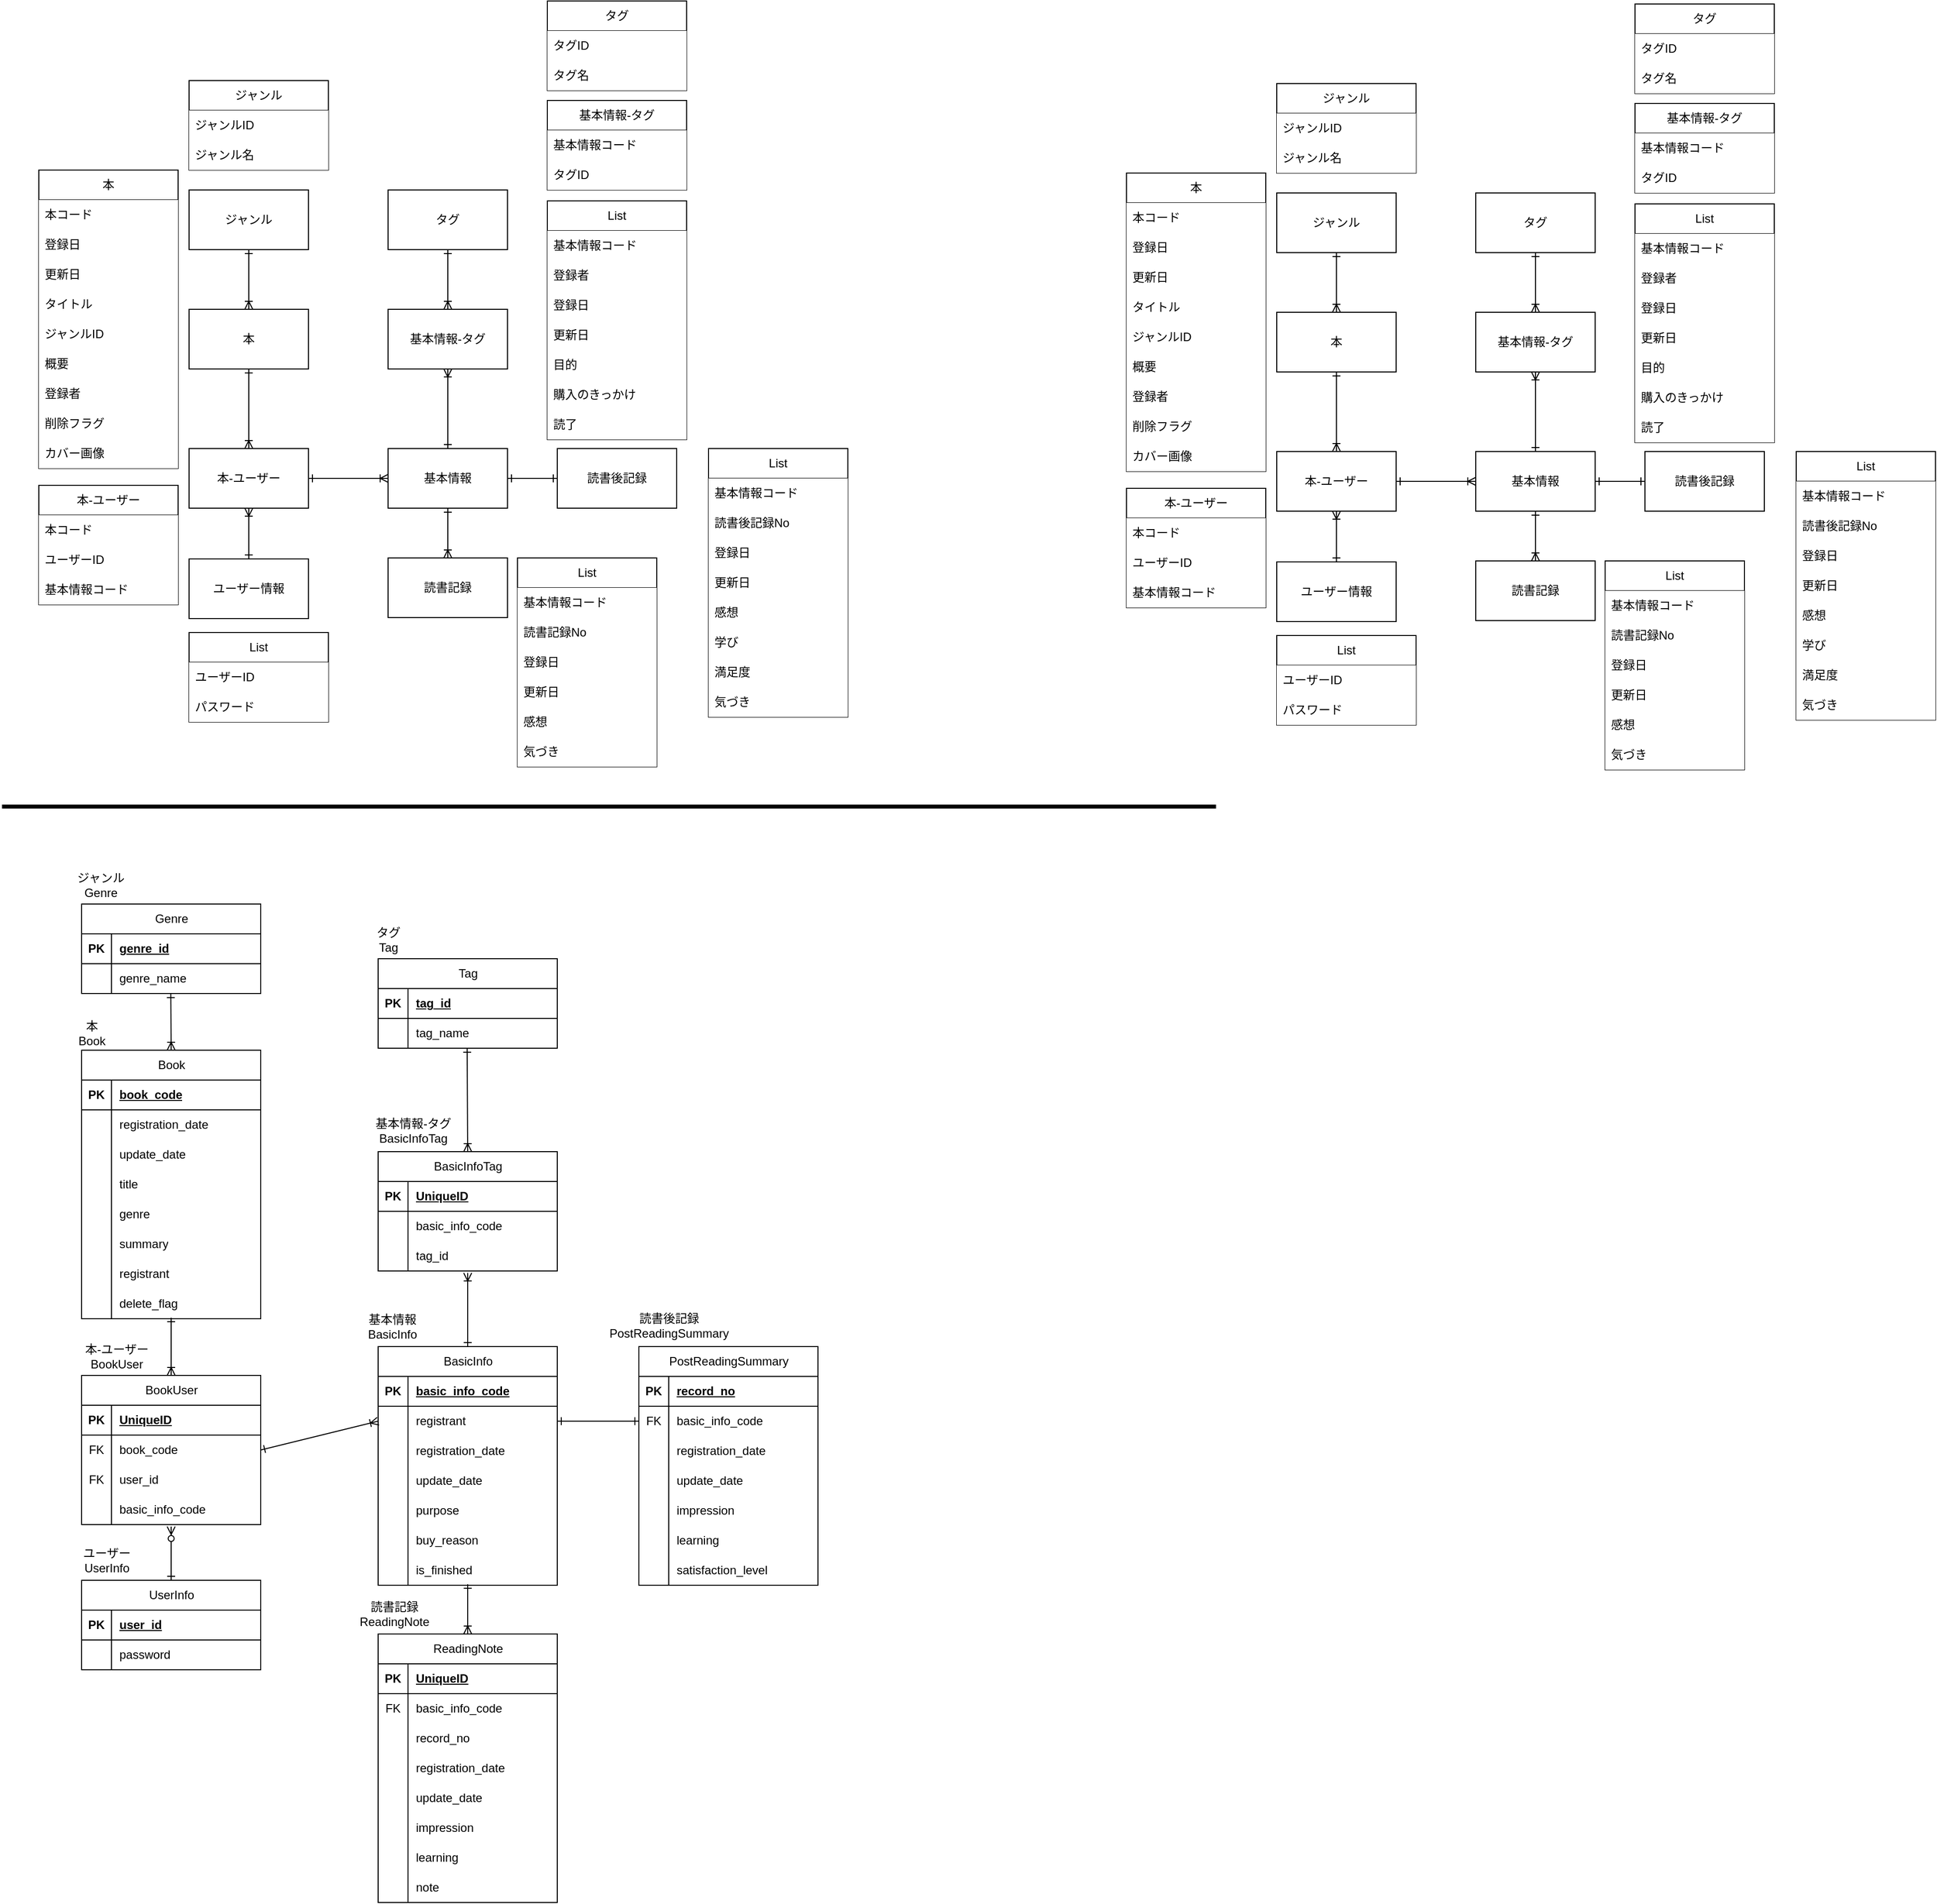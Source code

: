 <mxfile version="24.7.6">
  <diagram id="mMWxl00Jhqcewk1jS4ra" name="ER図">
    <mxGraphModel dx="-460" dy="558" grid="1" gridSize="10" guides="1" tooltips="1" connect="1" arrows="1" fold="1" page="1" pageScale="1" pageWidth="827" pageHeight="1169" math="0" shadow="0">
      <root>
        <mxCell id="0" />
        <mxCell id="1" parent="0" />
        <mxCell id="GiaIZqJTJSGN-8kfYb3V-1" value="本" style="swimlane;fontStyle=0;childLayout=stackLayout;horizontal=1;startSize=30;horizontalStack=0;resizeParent=1;resizeParentMax=0;resizeLast=0;collapsible=1;marginBottom=0;whiteSpace=wrap;html=1;fillColor=default;" parent="1" vertex="1">
          <mxGeometry x="1817" y="187" width="140" height="300" as="geometry" />
        </mxCell>
        <mxCell id="9THmovQGlHDNro16oQkQ-24" value="本コード" style="text;strokeColor=none;fillColor=default;align=left;verticalAlign=middle;spacingLeft=4;spacingRight=4;overflow=hidden;points=[[0,0.5],[1,0.5]];portConstraint=eastwest;rotatable=0;whiteSpace=wrap;html=1;" parent="GiaIZqJTJSGN-8kfYb3V-1" vertex="1">
          <mxGeometry y="30" width="140" height="30" as="geometry" />
        </mxCell>
        <mxCell id="9THmovQGlHDNro16oQkQ-25" value="登録日" style="text;strokeColor=none;fillColor=default;align=left;verticalAlign=middle;spacingLeft=4;spacingRight=4;overflow=hidden;points=[[0,0.5],[1,0.5]];portConstraint=eastwest;rotatable=0;whiteSpace=wrap;html=1;" parent="GiaIZqJTJSGN-8kfYb3V-1" vertex="1">
          <mxGeometry y="60" width="140" height="30" as="geometry" />
        </mxCell>
        <mxCell id="9THmovQGlHDNro16oQkQ-26" value="更新日" style="text;strokeColor=none;fillColor=default;align=left;verticalAlign=middle;spacingLeft=4;spacingRight=4;overflow=hidden;points=[[0,0.5],[1,0.5]];portConstraint=eastwest;rotatable=0;whiteSpace=wrap;html=1;" parent="GiaIZqJTJSGN-8kfYb3V-1" vertex="1">
          <mxGeometry y="90" width="140" height="30" as="geometry" />
        </mxCell>
        <mxCell id="GiaIZqJTJSGN-8kfYb3V-2" value="タイトル" style="text;strokeColor=none;fillColor=default;align=left;verticalAlign=middle;spacingLeft=4;spacingRight=4;overflow=hidden;points=[[0,0.5],[1,0.5]];portConstraint=eastwest;rotatable=0;whiteSpace=wrap;html=1;" parent="GiaIZqJTJSGN-8kfYb3V-1" vertex="1">
          <mxGeometry y="120" width="140" height="30" as="geometry" />
        </mxCell>
        <mxCell id="GiaIZqJTJSGN-8kfYb3V-3" value="ジャンルID" style="text;strokeColor=none;fillColor=default;align=left;verticalAlign=middle;spacingLeft=4;spacingRight=4;overflow=hidden;points=[[0,0.5],[1,0.5]];portConstraint=eastwest;rotatable=0;whiteSpace=wrap;html=1;" parent="GiaIZqJTJSGN-8kfYb3V-1" vertex="1">
          <mxGeometry y="150" width="140" height="30" as="geometry" />
        </mxCell>
        <mxCell id="GiaIZqJTJSGN-8kfYb3V-4" value="概要" style="text;strokeColor=none;fillColor=default;align=left;verticalAlign=middle;spacingLeft=4;spacingRight=4;overflow=hidden;points=[[0,0.5],[1,0.5]];portConstraint=eastwest;rotatable=0;whiteSpace=wrap;html=1;" parent="GiaIZqJTJSGN-8kfYb3V-1" vertex="1">
          <mxGeometry y="180" width="140" height="30" as="geometry" />
        </mxCell>
        <mxCell id="GiaIZqJTJSGN-8kfYb3V-5" value="登録者" style="text;strokeColor=none;fillColor=default;align=left;verticalAlign=middle;spacingLeft=4;spacingRight=4;overflow=hidden;points=[[0,0.5],[1,0.5]];portConstraint=eastwest;rotatable=0;whiteSpace=wrap;html=1;" parent="GiaIZqJTJSGN-8kfYb3V-1" vertex="1">
          <mxGeometry y="210" width="140" height="30" as="geometry" />
        </mxCell>
        <mxCell id="GiaIZqJTJSGN-8kfYb3V-6" value="削除フラグ" style="text;strokeColor=none;fillColor=default;align=left;verticalAlign=middle;spacingLeft=4;spacingRight=4;overflow=hidden;points=[[0,0.5],[1,0.5]];portConstraint=eastwest;rotatable=0;whiteSpace=wrap;html=1;" parent="GiaIZqJTJSGN-8kfYb3V-1" vertex="1">
          <mxGeometry y="240" width="140" height="30" as="geometry" />
        </mxCell>
        <mxCell id="wS4wdXdmRSlPtwvAOKSn-1" value="カバー画像" style="text;strokeColor=none;fillColor=default;align=left;verticalAlign=middle;spacingLeft=4;spacingRight=4;overflow=hidden;points=[[0,0.5],[1,0.5]];portConstraint=eastwest;rotatable=0;whiteSpace=wrap;html=1;" parent="GiaIZqJTJSGN-8kfYb3V-1" vertex="1">
          <mxGeometry y="270" width="140" height="30" as="geometry" />
        </mxCell>
        <mxCell id="GiaIZqJTJSGN-8kfYb3V-14" value="List" style="swimlane;fontStyle=0;childLayout=stackLayout;horizontal=1;startSize=30;horizontalStack=0;resizeParent=1;resizeParentMax=0;resizeLast=0;collapsible=1;marginBottom=0;whiteSpace=wrap;html=1;fillColor=default;" parent="1" vertex="1">
          <mxGeometry x="2328" y="218" width="140" height="240" as="geometry" />
        </mxCell>
        <mxCell id="9THmovQGlHDNro16oQkQ-22" value="基本情報コード" style="text;strokeColor=none;fillColor=default;align=left;verticalAlign=middle;spacingLeft=4;spacingRight=4;overflow=hidden;points=[[0,0.5],[1,0.5]];portConstraint=eastwest;rotatable=0;whiteSpace=wrap;html=1;" parent="GiaIZqJTJSGN-8kfYb3V-14" vertex="1">
          <mxGeometry y="30" width="140" height="30" as="geometry" />
        </mxCell>
        <mxCell id="9THmovQGlHDNro16oQkQ-27" value="登録者" style="text;strokeColor=none;fillColor=default;align=left;verticalAlign=middle;spacingLeft=4;spacingRight=4;overflow=hidden;points=[[0,0.5],[1,0.5]];portConstraint=eastwest;rotatable=0;whiteSpace=wrap;html=1;" parent="GiaIZqJTJSGN-8kfYb3V-14" vertex="1">
          <mxGeometry y="60" width="140" height="30" as="geometry" />
        </mxCell>
        <mxCell id="GiaIZqJTJSGN-8kfYb3V-15" value="登録日" style="text;strokeColor=none;fillColor=default;align=left;verticalAlign=middle;spacingLeft=4;spacingRight=4;overflow=hidden;points=[[0,0.5],[1,0.5]];portConstraint=eastwest;rotatable=0;whiteSpace=wrap;html=1;" parent="GiaIZqJTJSGN-8kfYb3V-14" vertex="1">
          <mxGeometry y="90" width="140" height="30" as="geometry" />
        </mxCell>
        <mxCell id="9THmovQGlHDNro16oQkQ-23" value="更新日" style="text;strokeColor=none;fillColor=default;align=left;verticalAlign=middle;spacingLeft=4;spacingRight=4;overflow=hidden;points=[[0,0.5],[1,0.5]];portConstraint=eastwest;rotatable=0;whiteSpace=wrap;html=1;" parent="GiaIZqJTJSGN-8kfYb3V-14" vertex="1">
          <mxGeometry y="120" width="140" height="30" as="geometry" />
        </mxCell>
        <mxCell id="GiaIZqJTJSGN-8kfYb3V-16" value="目的" style="text;strokeColor=none;fillColor=default;align=left;verticalAlign=middle;spacingLeft=4;spacingRight=4;overflow=hidden;points=[[0,0.5],[1,0.5]];portConstraint=eastwest;rotatable=0;whiteSpace=wrap;html=1;" parent="GiaIZqJTJSGN-8kfYb3V-14" vertex="1">
          <mxGeometry y="150" width="140" height="30" as="geometry" />
        </mxCell>
        <mxCell id="GiaIZqJTJSGN-8kfYb3V-17" value="購入のきっかけ" style="text;strokeColor=none;fillColor=default;align=left;verticalAlign=middle;spacingLeft=4;spacingRight=4;overflow=hidden;points=[[0,0.5],[1,0.5]];portConstraint=eastwest;rotatable=0;whiteSpace=wrap;html=1;" parent="GiaIZqJTJSGN-8kfYb3V-14" vertex="1">
          <mxGeometry y="180" width="140" height="30" as="geometry" />
        </mxCell>
        <mxCell id="V9lVFeysXMC4a8O_S_C7-1" value="読了" style="text;strokeColor=none;fillColor=default;align=left;verticalAlign=middle;spacingLeft=4;spacingRight=4;overflow=hidden;points=[[0,0.5],[1,0.5]];portConstraint=eastwest;rotatable=0;whiteSpace=wrap;html=1;" parent="GiaIZqJTJSGN-8kfYb3V-14" vertex="1">
          <mxGeometry y="210" width="140" height="30" as="geometry" />
        </mxCell>
        <mxCell id="GiaIZqJTJSGN-8kfYb3V-18" value="List" style="swimlane;fontStyle=0;childLayout=stackLayout;horizontal=1;startSize=30;horizontalStack=0;resizeParent=1;resizeParentMax=0;resizeLast=0;collapsible=1;marginBottom=0;whiteSpace=wrap;html=1;fillColor=default;" parent="1" vertex="1">
          <mxGeometry x="2490" y="467" width="140" height="270" as="geometry" />
        </mxCell>
        <mxCell id="9THmovQGlHDNro16oQkQ-19" value="基本情報コード" style="text;strokeColor=none;fillColor=default;align=left;verticalAlign=middle;spacingLeft=4;spacingRight=4;overflow=hidden;points=[[0,0.5],[1,0.5]];portConstraint=eastwest;rotatable=0;whiteSpace=wrap;html=1;" parent="GiaIZqJTJSGN-8kfYb3V-18" vertex="1">
          <mxGeometry y="30" width="140" height="30" as="geometry" />
        </mxCell>
        <mxCell id="9THmovQGlHDNro16oQkQ-20" value="読書後記録No" style="text;strokeColor=none;fillColor=default;align=left;verticalAlign=middle;spacingLeft=4;spacingRight=4;overflow=hidden;points=[[0,0.5],[1,0.5]];portConstraint=eastwest;rotatable=0;whiteSpace=wrap;html=1;" parent="GiaIZqJTJSGN-8kfYb3V-18" vertex="1">
          <mxGeometry y="60" width="140" height="30" as="geometry" />
        </mxCell>
        <mxCell id="GiaIZqJTJSGN-8kfYb3V-19" value="登録日" style="text;strokeColor=none;fillColor=default;align=left;verticalAlign=middle;spacingLeft=4;spacingRight=4;overflow=hidden;points=[[0,0.5],[1,0.5]];portConstraint=eastwest;rotatable=0;whiteSpace=wrap;html=1;" parent="GiaIZqJTJSGN-8kfYb3V-18" vertex="1">
          <mxGeometry y="90" width="140" height="30" as="geometry" />
        </mxCell>
        <mxCell id="9THmovQGlHDNro16oQkQ-21" value="更新日" style="text;strokeColor=none;fillColor=default;align=left;verticalAlign=middle;spacingLeft=4;spacingRight=4;overflow=hidden;points=[[0,0.5],[1,0.5]];portConstraint=eastwest;rotatable=0;whiteSpace=wrap;html=1;" parent="GiaIZqJTJSGN-8kfYb3V-18" vertex="1">
          <mxGeometry y="120" width="140" height="30" as="geometry" />
        </mxCell>
        <mxCell id="GiaIZqJTJSGN-8kfYb3V-20" value="感想" style="text;strokeColor=none;fillColor=default;align=left;verticalAlign=middle;spacingLeft=4;spacingRight=4;overflow=hidden;points=[[0,0.5],[1,0.5]];portConstraint=eastwest;rotatable=0;whiteSpace=wrap;html=1;" parent="GiaIZqJTJSGN-8kfYb3V-18" vertex="1">
          <mxGeometry y="150" width="140" height="30" as="geometry" />
        </mxCell>
        <mxCell id="GiaIZqJTJSGN-8kfYb3V-21" value="学び" style="text;strokeColor=none;fillColor=default;align=left;verticalAlign=middle;spacingLeft=4;spacingRight=4;overflow=hidden;points=[[0,0.5],[1,0.5]];portConstraint=eastwest;rotatable=0;whiteSpace=wrap;html=1;" parent="GiaIZqJTJSGN-8kfYb3V-18" vertex="1">
          <mxGeometry y="180" width="140" height="30" as="geometry" />
        </mxCell>
        <mxCell id="GiaIZqJTJSGN-8kfYb3V-22" value="満足度" style="text;strokeColor=none;fillColor=default;align=left;verticalAlign=middle;spacingLeft=4;spacingRight=4;overflow=hidden;points=[[0,0.5],[1,0.5]];portConstraint=eastwest;rotatable=0;whiteSpace=wrap;html=1;" parent="GiaIZqJTJSGN-8kfYb3V-18" vertex="1">
          <mxGeometry y="210" width="140" height="30" as="geometry" />
        </mxCell>
        <mxCell id="V9lVFeysXMC4a8O_S_C7-10" value="気づき" style="text;strokeColor=none;fillColor=default;align=left;verticalAlign=middle;spacingLeft=4;spacingRight=4;overflow=hidden;points=[[0,0.5],[1,0.5]];portConstraint=eastwest;rotatable=0;whiteSpace=wrap;html=1;" parent="GiaIZqJTJSGN-8kfYb3V-18" vertex="1">
          <mxGeometry y="240" width="140" height="30" as="geometry" />
        </mxCell>
        <mxCell id="GiaIZqJTJSGN-8kfYb3V-23" value="List" style="swimlane;fontStyle=0;childLayout=stackLayout;horizontal=1;startSize=30;horizontalStack=0;resizeParent=1;resizeParentMax=0;resizeLast=0;collapsible=1;marginBottom=0;whiteSpace=wrap;html=1;fillColor=default;" parent="1" vertex="1">
          <mxGeometry x="2298" y="577" width="140" height="210" as="geometry" />
        </mxCell>
        <mxCell id="9THmovQGlHDNro16oQkQ-16" value="基本情報コード" style="text;strokeColor=none;fillColor=default;align=left;verticalAlign=middle;spacingLeft=4;spacingRight=4;overflow=hidden;points=[[0,0.5],[1,0.5]];portConstraint=eastwest;rotatable=0;whiteSpace=wrap;html=1;" parent="GiaIZqJTJSGN-8kfYb3V-23" vertex="1">
          <mxGeometry y="30" width="140" height="30" as="geometry" />
        </mxCell>
        <mxCell id="9THmovQGlHDNro16oQkQ-17" value="読書記録No" style="text;strokeColor=none;fillColor=default;align=left;verticalAlign=middle;spacingLeft=4;spacingRight=4;overflow=hidden;points=[[0,0.5],[1,0.5]];portConstraint=eastwest;rotatable=0;whiteSpace=wrap;html=1;" parent="GiaIZqJTJSGN-8kfYb3V-23" vertex="1">
          <mxGeometry y="60" width="140" height="30" as="geometry" />
        </mxCell>
        <mxCell id="GiaIZqJTJSGN-8kfYb3V-24" value="登録日" style="text;strokeColor=none;fillColor=default;align=left;verticalAlign=middle;spacingLeft=4;spacingRight=4;overflow=hidden;points=[[0,0.5],[1,0.5]];portConstraint=eastwest;rotatable=0;whiteSpace=wrap;html=1;" parent="GiaIZqJTJSGN-8kfYb3V-23" vertex="1">
          <mxGeometry y="90" width="140" height="30" as="geometry" />
        </mxCell>
        <mxCell id="9THmovQGlHDNro16oQkQ-18" value="更新日" style="text;strokeColor=none;fillColor=default;align=left;verticalAlign=middle;spacingLeft=4;spacingRight=4;overflow=hidden;points=[[0,0.5],[1,0.5]];portConstraint=eastwest;rotatable=0;whiteSpace=wrap;html=1;" parent="GiaIZqJTJSGN-8kfYb3V-23" vertex="1">
          <mxGeometry y="120" width="140" height="30" as="geometry" />
        </mxCell>
        <mxCell id="GiaIZqJTJSGN-8kfYb3V-25" value="感想" style="text;strokeColor=none;fillColor=default;align=left;verticalAlign=middle;spacingLeft=4;spacingRight=4;overflow=hidden;points=[[0,0.5],[1,0.5]];portConstraint=eastwest;rotatable=0;whiteSpace=wrap;html=1;" parent="GiaIZqJTJSGN-8kfYb3V-23" vertex="1">
          <mxGeometry y="150" width="140" height="30" as="geometry" />
        </mxCell>
        <mxCell id="GiaIZqJTJSGN-8kfYb3V-26" value="気づき" style="text;strokeColor=none;fillColor=default;align=left;verticalAlign=middle;spacingLeft=4;spacingRight=4;overflow=hidden;points=[[0,0.5],[1,0.5]];portConstraint=eastwest;rotatable=0;whiteSpace=wrap;html=1;" parent="GiaIZqJTJSGN-8kfYb3V-23" vertex="1">
          <mxGeometry y="180" width="140" height="30" as="geometry" />
        </mxCell>
        <mxCell id="GiaIZqJTJSGN-8kfYb3V-27" value="List" style="swimlane;fontStyle=0;childLayout=stackLayout;horizontal=1;startSize=30;horizontalStack=0;resizeParent=1;resizeParentMax=0;resizeLast=0;collapsible=1;marginBottom=0;whiteSpace=wrap;html=1;fillColor=default;" parent="1" vertex="1">
          <mxGeometry x="1968" y="652" width="140" height="90" as="geometry" />
        </mxCell>
        <mxCell id="GiaIZqJTJSGN-8kfYb3V-28" value="ユーザーID" style="text;strokeColor=none;fillColor=default;align=left;verticalAlign=middle;spacingLeft=4;spacingRight=4;overflow=hidden;points=[[0,0.5],[1,0.5]];portConstraint=eastwest;rotatable=0;whiteSpace=wrap;html=1;" parent="GiaIZqJTJSGN-8kfYb3V-27" vertex="1">
          <mxGeometry y="30" width="140" height="30" as="geometry" />
        </mxCell>
        <mxCell id="GiaIZqJTJSGN-8kfYb3V-29" value="パスワード" style="text;strokeColor=none;fillColor=default;align=left;verticalAlign=middle;spacingLeft=4;spacingRight=4;overflow=hidden;points=[[0,0.5],[1,0.5]];portConstraint=eastwest;rotatable=0;whiteSpace=wrap;html=1;" parent="GiaIZqJTJSGN-8kfYb3V-27" vertex="1">
          <mxGeometry y="60" width="140" height="30" as="geometry" />
        </mxCell>
        <mxCell id="GiaIZqJTJSGN-8kfYb3V-30" value="本" style="rounded=0;whiteSpace=wrap;html=1;" parent="1" vertex="1">
          <mxGeometry x="1968" y="327" width="120" height="60" as="geometry" />
        </mxCell>
        <mxCell id="GiaIZqJTJSGN-8kfYb3V-31" value="基本情報" style="whiteSpace=wrap;html=1;rounded=0;" parent="1" vertex="1">
          <mxGeometry x="2168" y="467" width="120" height="60" as="geometry" />
        </mxCell>
        <mxCell id="GiaIZqJTJSGN-8kfYb3V-32" value="読書記録" style="whiteSpace=wrap;html=1;rounded=0;" parent="1" vertex="1">
          <mxGeometry x="2168" y="577" width="120" height="60" as="geometry" />
        </mxCell>
        <mxCell id="GiaIZqJTJSGN-8kfYb3V-33" value="読書後記録" style="whiteSpace=wrap;html=1;rounded=0;" parent="1" vertex="1">
          <mxGeometry x="2338" y="467" width="120" height="60" as="geometry" />
        </mxCell>
        <mxCell id="GiaIZqJTJSGN-8kfYb3V-34" value="ユーザー情報" style="rounded=0;whiteSpace=wrap;html=1;" parent="1" vertex="1">
          <mxGeometry x="1968" y="578" width="120" height="60" as="geometry" />
        </mxCell>
        <mxCell id="GiaIZqJTJSGN-8kfYb3V-35" value="" style="fontSize=12;html=1;endArrow=ERoneToMany;rounded=0;exitX=0.5;exitY=0;exitDx=0;exitDy=0;edgeStyle=orthogonalEdgeStyle;startArrow=ERone;startFill=0;entryX=0.5;entryY=1;entryDx=0;entryDy=0;" parent="1" source="GiaIZqJTJSGN-8kfYb3V-34" target="GiaIZqJTJSGN-8kfYb3V-126" edge="1">
          <mxGeometry width="100" height="100" relative="1" as="geometry">
            <mxPoint x="1978" y="497" as="sourcePoint" />
            <mxPoint x="2028" y="527" as="targetPoint" />
          </mxGeometry>
        </mxCell>
        <mxCell id="GiaIZqJTJSGN-8kfYb3V-36" value="" style="edgeStyle=entityRelationEdgeStyle;fontSize=12;html=1;endArrow=ERoneToMany;rounded=0;exitX=1;exitY=0.5;exitDx=0;exitDy=0;entryX=0;entryY=0.5;entryDx=0;entryDy=0;startArrow=ERone;startFill=0;endFill=0;" parent="1" source="GiaIZqJTJSGN-8kfYb3V-126" target="GiaIZqJTJSGN-8kfYb3V-31" edge="1">
          <mxGeometry width="100" height="100" relative="1" as="geometry">
            <mxPoint x="2108" y="317" as="sourcePoint" />
            <mxPoint x="2208" y="217" as="targetPoint" />
          </mxGeometry>
        </mxCell>
        <mxCell id="GiaIZqJTJSGN-8kfYb3V-37" value="" style="edgeStyle=orthogonalEdgeStyle;fontSize=12;html=1;endArrow=ERoneToMany;rounded=0;entryX=0.5;entryY=0;entryDx=0;entryDy=0;exitX=0.5;exitY=1;exitDx=0;exitDy=0;startArrow=ERone;startFill=0;" parent="1" source="GiaIZqJTJSGN-8kfYb3V-31" target="GiaIZqJTJSGN-8kfYb3V-32" edge="1">
          <mxGeometry width="100" height="100" relative="1" as="geometry">
            <mxPoint x="2088" y="647" as="sourcePoint" />
            <mxPoint x="2188" y="547" as="targetPoint" />
          </mxGeometry>
        </mxCell>
        <mxCell id="GiaIZqJTJSGN-8kfYb3V-38" value="" style="fontSize=12;html=1;endArrow=ERone;rounded=0;exitX=1;exitY=0.5;exitDx=0;exitDy=0;entryX=0;entryY=0.5;entryDx=0;entryDy=0;endFill=0;startArrow=ERone;startFill=0;" parent="1" source="GiaIZqJTJSGN-8kfYb3V-31" target="GiaIZqJTJSGN-8kfYb3V-33" edge="1">
          <mxGeometry width="100" height="100" relative="1" as="geometry">
            <mxPoint x="2288" y="687" as="sourcePoint" />
            <mxPoint x="2388" y="587" as="targetPoint" />
          </mxGeometry>
        </mxCell>
        <mxCell id="GiaIZqJTJSGN-8kfYb3V-39" value="&lt;span style=&quot;font-weight: 400;&quot;&gt;BookUser&lt;/span&gt;" style="shape=table;startSize=30;container=1;collapsible=1;childLayout=tableLayout;fixedRows=1;rowLines=0;fontStyle=1;align=center;resizeLast=1;html=1;" parent="1" vertex="1">
          <mxGeometry x="1860" y="1399" width="180" height="150" as="geometry" />
        </mxCell>
        <mxCell id="iH9PZ3HDT48RkctkIdPn-38" value="" style="shape=tableRow;horizontal=0;startSize=0;swimlaneHead=0;swimlaneBody=0;fillColor=none;collapsible=0;dropTarget=0;points=[[0,0.5],[1,0.5]];portConstraint=eastwest;top=0;left=0;right=0;bottom=1;" parent="GiaIZqJTJSGN-8kfYb3V-39" vertex="1">
          <mxGeometry y="30" width="180" height="30" as="geometry" />
        </mxCell>
        <mxCell id="iH9PZ3HDT48RkctkIdPn-39" value="PK" style="shape=partialRectangle;connectable=0;fillColor=none;top=0;left=0;bottom=0;right=0;fontStyle=1;overflow=hidden;whiteSpace=wrap;html=1;" parent="iH9PZ3HDT48RkctkIdPn-38" vertex="1">
          <mxGeometry width="30" height="30" as="geometry">
            <mxRectangle width="30" height="30" as="alternateBounds" />
          </mxGeometry>
        </mxCell>
        <mxCell id="iH9PZ3HDT48RkctkIdPn-40" value="UniqueID" style="shape=partialRectangle;connectable=0;fillColor=none;top=0;left=0;bottom=0;right=0;align=left;spacingLeft=6;fontStyle=5;overflow=hidden;whiteSpace=wrap;html=1;" parent="iH9PZ3HDT48RkctkIdPn-38" vertex="1">
          <mxGeometry x="30" width="150" height="30" as="geometry">
            <mxRectangle width="150" height="30" as="alternateBounds" />
          </mxGeometry>
        </mxCell>
        <mxCell id="GiaIZqJTJSGN-8kfYb3V-43" value="" style="shape=tableRow;horizontal=0;startSize=0;swimlaneHead=0;swimlaneBody=0;fillColor=none;collapsible=0;dropTarget=0;points=[[0,0.5],[1,0.5]];portConstraint=eastwest;top=0;left=0;right=0;bottom=0;" parent="GiaIZqJTJSGN-8kfYb3V-39" vertex="1">
          <mxGeometry y="60" width="180" height="30" as="geometry" />
        </mxCell>
        <mxCell id="GiaIZqJTJSGN-8kfYb3V-44" value="FK" style="shape=partialRectangle;connectable=0;fillColor=none;top=0;left=0;bottom=0;right=0;editable=1;overflow=hidden;whiteSpace=wrap;html=1;" parent="GiaIZqJTJSGN-8kfYb3V-43" vertex="1">
          <mxGeometry width="30" height="30" as="geometry">
            <mxRectangle width="30" height="30" as="alternateBounds" />
          </mxGeometry>
        </mxCell>
        <mxCell id="GiaIZqJTJSGN-8kfYb3V-45" value="book_code " style="shape=partialRectangle;connectable=0;fillColor=none;top=0;left=0;bottom=0;right=0;align=left;spacingLeft=6;overflow=hidden;whiteSpace=wrap;html=1;" parent="GiaIZqJTJSGN-8kfYb3V-43" vertex="1">
          <mxGeometry x="30" width="150" height="30" as="geometry">
            <mxRectangle width="150" height="30" as="alternateBounds" />
          </mxGeometry>
        </mxCell>
        <mxCell id="GiaIZqJTJSGN-8kfYb3V-46" value="" style="shape=tableRow;horizontal=0;startSize=0;swimlaneHead=0;swimlaneBody=0;fillColor=none;collapsible=0;dropTarget=0;points=[[0,0.5],[1,0.5]];portConstraint=eastwest;top=0;left=0;right=0;bottom=0;" parent="GiaIZqJTJSGN-8kfYb3V-39" vertex="1">
          <mxGeometry y="90" width="180" height="30" as="geometry" />
        </mxCell>
        <mxCell id="GiaIZqJTJSGN-8kfYb3V-47" value="FK" style="shape=partialRectangle;connectable=0;fillColor=none;top=0;left=0;bottom=0;right=0;editable=1;overflow=hidden;whiteSpace=wrap;html=1;" parent="GiaIZqJTJSGN-8kfYb3V-46" vertex="1">
          <mxGeometry width="30" height="30" as="geometry">
            <mxRectangle width="30" height="30" as="alternateBounds" />
          </mxGeometry>
        </mxCell>
        <mxCell id="GiaIZqJTJSGN-8kfYb3V-48" value="user_id " style="shape=partialRectangle;connectable=0;fillColor=none;top=0;left=0;bottom=0;right=0;align=left;spacingLeft=6;overflow=hidden;whiteSpace=wrap;html=1;" parent="GiaIZqJTJSGN-8kfYb3V-46" vertex="1">
          <mxGeometry x="30" width="150" height="30" as="geometry">
            <mxRectangle width="150" height="30" as="alternateBounds" />
          </mxGeometry>
        </mxCell>
        <mxCell id="GiaIZqJTJSGN-8kfYb3V-49" value="" style="shape=tableRow;horizontal=0;startSize=0;swimlaneHead=0;swimlaneBody=0;fillColor=none;collapsible=0;dropTarget=0;points=[[0,0.5],[1,0.5]];portConstraint=eastwest;top=0;left=0;right=0;bottom=0;" parent="GiaIZqJTJSGN-8kfYb3V-39" vertex="1">
          <mxGeometry y="120" width="180" height="30" as="geometry" />
        </mxCell>
        <mxCell id="GiaIZqJTJSGN-8kfYb3V-50" value="" style="shape=partialRectangle;connectable=0;fillColor=none;top=0;left=0;bottom=0;right=0;editable=1;overflow=hidden;whiteSpace=wrap;html=1;" parent="GiaIZqJTJSGN-8kfYb3V-49" vertex="1">
          <mxGeometry width="30" height="30" as="geometry">
            <mxRectangle width="30" height="30" as="alternateBounds" />
          </mxGeometry>
        </mxCell>
        <mxCell id="GiaIZqJTJSGN-8kfYb3V-51" value="basic_info_code " style="shape=partialRectangle;connectable=0;fillColor=none;top=0;left=0;bottom=0;right=0;align=left;spacingLeft=6;overflow=hidden;whiteSpace=wrap;html=1;" parent="GiaIZqJTJSGN-8kfYb3V-49" vertex="1">
          <mxGeometry x="30" width="150" height="30" as="geometry">
            <mxRectangle width="150" height="30" as="alternateBounds" />
          </mxGeometry>
        </mxCell>
        <mxCell id="GiaIZqJTJSGN-8kfYb3V-52" value="本-ユーザー&lt;div&gt;BookUser&lt;br&gt;&lt;/div&gt;" style="text;html=1;align=center;verticalAlign=middle;resizable=0;points=[];autosize=1;strokeColor=none;fillColor=none;" parent="1" vertex="1">
          <mxGeometry x="1850" y="1360" width="90" height="40" as="geometry" />
        </mxCell>
        <mxCell id="GiaIZqJTJSGN-8kfYb3V-53" value="&lt;span style=&quot;font-weight: 400;&quot;&gt;Book&lt;/span&gt;" style="shape=table;startSize=30;container=1;collapsible=1;childLayout=tableLayout;fixedRows=1;rowLines=0;fontStyle=1;align=center;resizeLast=1;html=1;" parent="1" vertex="1">
          <mxGeometry x="1860" y="1072" width="180" height="270" as="geometry" />
        </mxCell>
        <mxCell id="GiaIZqJTJSGN-8kfYb3V-54" value="" style="shape=tableRow;horizontal=0;startSize=0;swimlaneHead=0;swimlaneBody=0;fillColor=none;collapsible=0;dropTarget=0;points=[[0,0.5],[1,0.5]];portConstraint=eastwest;top=0;left=0;right=0;bottom=1;" parent="GiaIZqJTJSGN-8kfYb3V-53" vertex="1">
          <mxGeometry y="30" width="180" height="30" as="geometry" />
        </mxCell>
        <mxCell id="GiaIZqJTJSGN-8kfYb3V-55" value="PK" style="shape=partialRectangle;connectable=0;fillColor=none;top=0;left=0;bottom=0;right=0;fontStyle=1;overflow=hidden;whiteSpace=wrap;html=1;" parent="GiaIZqJTJSGN-8kfYb3V-54" vertex="1">
          <mxGeometry width="30" height="30" as="geometry">
            <mxRectangle width="30" height="30" as="alternateBounds" />
          </mxGeometry>
        </mxCell>
        <mxCell id="GiaIZqJTJSGN-8kfYb3V-56" value="book_code " style="shape=partialRectangle;connectable=0;fillColor=none;top=0;left=0;bottom=0;right=0;align=left;spacingLeft=6;fontStyle=5;overflow=hidden;whiteSpace=wrap;html=1;" parent="GiaIZqJTJSGN-8kfYb3V-54" vertex="1">
          <mxGeometry x="30" width="150" height="30" as="geometry">
            <mxRectangle width="150" height="30" as="alternateBounds" />
          </mxGeometry>
        </mxCell>
        <mxCell id="GiaIZqJTJSGN-8kfYb3V-57" value="" style="shape=tableRow;horizontal=0;startSize=0;swimlaneHead=0;swimlaneBody=0;fillColor=none;collapsible=0;dropTarget=0;points=[[0,0.5],[1,0.5]];portConstraint=eastwest;top=0;left=0;right=0;bottom=0;" parent="GiaIZqJTJSGN-8kfYb3V-53" vertex="1">
          <mxGeometry y="60" width="180" height="30" as="geometry" />
        </mxCell>
        <mxCell id="GiaIZqJTJSGN-8kfYb3V-58" value="" style="shape=partialRectangle;connectable=0;fillColor=none;top=0;left=0;bottom=0;right=0;editable=1;overflow=hidden;whiteSpace=wrap;html=1;" parent="GiaIZqJTJSGN-8kfYb3V-57" vertex="1">
          <mxGeometry width="30" height="30" as="geometry">
            <mxRectangle width="30" height="30" as="alternateBounds" />
          </mxGeometry>
        </mxCell>
        <mxCell id="GiaIZqJTJSGN-8kfYb3V-59" value="registration_date" style="shape=partialRectangle;connectable=0;fillColor=none;top=0;left=0;bottom=0;right=0;align=left;spacingLeft=6;overflow=hidden;whiteSpace=wrap;html=1;" parent="GiaIZqJTJSGN-8kfYb3V-57" vertex="1">
          <mxGeometry x="30" width="150" height="30" as="geometry">
            <mxRectangle width="150" height="30" as="alternateBounds" />
          </mxGeometry>
        </mxCell>
        <mxCell id="GiaIZqJTJSGN-8kfYb3V-60" value="" style="shape=tableRow;horizontal=0;startSize=0;swimlaneHead=0;swimlaneBody=0;fillColor=none;collapsible=0;dropTarget=0;points=[[0,0.5],[1,0.5]];portConstraint=eastwest;top=0;left=0;right=0;bottom=0;" parent="GiaIZqJTJSGN-8kfYb3V-53" vertex="1">
          <mxGeometry y="90" width="180" height="30" as="geometry" />
        </mxCell>
        <mxCell id="GiaIZqJTJSGN-8kfYb3V-61" value="" style="shape=partialRectangle;connectable=0;fillColor=none;top=0;left=0;bottom=0;right=0;editable=1;overflow=hidden;whiteSpace=wrap;html=1;" parent="GiaIZqJTJSGN-8kfYb3V-60" vertex="1">
          <mxGeometry width="30" height="30" as="geometry">
            <mxRectangle width="30" height="30" as="alternateBounds" />
          </mxGeometry>
        </mxCell>
        <mxCell id="GiaIZqJTJSGN-8kfYb3V-62" value="update_date " style="shape=partialRectangle;connectable=0;fillColor=none;top=0;left=0;bottom=0;right=0;align=left;spacingLeft=6;overflow=hidden;whiteSpace=wrap;html=1;" parent="GiaIZqJTJSGN-8kfYb3V-60" vertex="1">
          <mxGeometry x="30" width="150" height="30" as="geometry">
            <mxRectangle width="150" height="30" as="alternateBounds" />
          </mxGeometry>
        </mxCell>
        <mxCell id="GiaIZqJTJSGN-8kfYb3V-63" value="" style="shape=tableRow;horizontal=0;startSize=0;swimlaneHead=0;swimlaneBody=0;fillColor=none;collapsible=0;dropTarget=0;points=[[0,0.5],[1,0.5]];portConstraint=eastwest;top=0;left=0;right=0;bottom=0;" parent="GiaIZqJTJSGN-8kfYb3V-53" vertex="1">
          <mxGeometry y="120" width="180" height="30" as="geometry" />
        </mxCell>
        <mxCell id="GiaIZqJTJSGN-8kfYb3V-64" value="" style="shape=partialRectangle;connectable=0;fillColor=none;top=0;left=0;bottom=0;right=0;editable=1;overflow=hidden;whiteSpace=wrap;html=1;" parent="GiaIZqJTJSGN-8kfYb3V-63" vertex="1">
          <mxGeometry width="30" height="30" as="geometry">
            <mxRectangle width="30" height="30" as="alternateBounds" />
          </mxGeometry>
        </mxCell>
        <mxCell id="GiaIZqJTJSGN-8kfYb3V-65" value="title " style="shape=partialRectangle;connectable=0;fillColor=none;top=0;left=0;bottom=0;right=0;align=left;spacingLeft=6;overflow=hidden;whiteSpace=wrap;html=1;" parent="GiaIZqJTJSGN-8kfYb3V-63" vertex="1">
          <mxGeometry x="30" width="150" height="30" as="geometry">
            <mxRectangle width="150" height="30" as="alternateBounds" />
          </mxGeometry>
        </mxCell>
        <mxCell id="bOikdxnIWWX8vDfo6vMY-1" value="" style="shape=tableRow;horizontal=0;startSize=0;swimlaneHead=0;swimlaneBody=0;fillColor=none;collapsible=0;dropTarget=0;points=[[0,0.5],[1,0.5]];portConstraint=eastwest;top=0;left=0;right=0;bottom=0;" parent="GiaIZqJTJSGN-8kfYb3V-53" vertex="1">
          <mxGeometry y="150" width="180" height="30" as="geometry" />
        </mxCell>
        <mxCell id="bOikdxnIWWX8vDfo6vMY-2" value="" style="shape=partialRectangle;connectable=0;fillColor=none;top=0;left=0;bottom=0;right=0;editable=1;overflow=hidden;whiteSpace=wrap;html=1;" parent="bOikdxnIWWX8vDfo6vMY-1" vertex="1">
          <mxGeometry width="30" height="30" as="geometry">
            <mxRectangle width="30" height="30" as="alternateBounds" />
          </mxGeometry>
        </mxCell>
        <mxCell id="bOikdxnIWWX8vDfo6vMY-3" value="genre " style="shape=partialRectangle;connectable=0;fillColor=none;top=0;left=0;bottom=0;right=0;align=left;spacingLeft=6;overflow=hidden;whiteSpace=wrap;html=1;" parent="bOikdxnIWWX8vDfo6vMY-1" vertex="1">
          <mxGeometry x="30" width="150" height="30" as="geometry">
            <mxRectangle width="150" height="30" as="alternateBounds" />
          </mxGeometry>
        </mxCell>
        <mxCell id="bOikdxnIWWX8vDfo6vMY-4" value="" style="shape=tableRow;horizontal=0;startSize=0;swimlaneHead=0;swimlaneBody=0;fillColor=none;collapsible=0;dropTarget=0;points=[[0,0.5],[1,0.5]];portConstraint=eastwest;top=0;left=0;right=0;bottom=0;" parent="GiaIZqJTJSGN-8kfYb3V-53" vertex="1">
          <mxGeometry y="180" width="180" height="30" as="geometry" />
        </mxCell>
        <mxCell id="bOikdxnIWWX8vDfo6vMY-5" value="" style="shape=partialRectangle;connectable=0;fillColor=none;top=0;left=0;bottom=0;right=0;editable=1;overflow=hidden;whiteSpace=wrap;html=1;" parent="bOikdxnIWWX8vDfo6vMY-4" vertex="1">
          <mxGeometry width="30" height="30" as="geometry">
            <mxRectangle width="30" height="30" as="alternateBounds" />
          </mxGeometry>
        </mxCell>
        <mxCell id="bOikdxnIWWX8vDfo6vMY-6" value="summary " style="shape=partialRectangle;connectable=0;fillColor=none;top=0;left=0;bottom=0;right=0;align=left;spacingLeft=6;overflow=hidden;whiteSpace=wrap;html=1;" parent="bOikdxnIWWX8vDfo6vMY-4" vertex="1">
          <mxGeometry x="30" width="150" height="30" as="geometry">
            <mxRectangle width="150" height="30" as="alternateBounds" />
          </mxGeometry>
        </mxCell>
        <mxCell id="bOikdxnIWWX8vDfo6vMY-7" value="" style="shape=tableRow;horizontal=0;startSize=0;swimlaneHead=0;swimlaneBody=0;fillColor=none;collapsible=0;dropTarget=0;points=[[0,0.5],[1,0.5]];portConstraint=eastwest;top=0;left=0;right=0;bottom=0;" parent="GiaIZqJTJSGN-8kfYb3V-53" vertex="1">
          <mxGeometry y="210" width="180" height="30" as="geometry" />
        </mxCell>
        <mxCell id="bOikdxnIWWX8vDfo6vMY-8" value="" style="shape=partialRectangle;connectable=0;fillColor=none;top=0;left=0;bottom=0;right=0;editable=1;overflow=hidden;whiteSpace=wrap;html=1;" parent="bOikdxnIWWX8vDfo6vMY-7" vertex="1">
          <mxGeometry width="30" height="30" as="geometry">
            <mxRectangle width="30" height="30" as="alternateBounds" />
          </mxGeometry>
        </mxCell>
        <mxCell id="bOikdxnIWWX8vDfo6vMY-9" value="registrant " style="shape=partialRectangle;connectable=0;fillColor=none;top=0;left=0;bottom=0;right=0;align=left;spacingLeft=6;overflow=hidden;whiteSpace=wrap;html=1;" parent="bOikdxnIWWX8vDfo6vMY-7" vertex="1">
          <mxGeometry x="30" width="150" height="30" as="geometry">
            <mxRectangle width="150" height="30" as="alternateBounds" />
          </mxGeometry>
        </mxCell>
        <mxCell id="bOikdxnIWWX8vDfo6vMY-10" value="" style="shape=tableRow;horizontal=0;startSize=0;swimlaneHead=0;swimlaneBody=0;fillColor=none;collapsible=0;dropTarget=0;points=[[0,0.5],[1,0.5]];portConstraint=eastwest;top=0;left=0;right=0;bottom=0;" parent="GiaIZqJTJSGN-8kfYb3V-53" vertex="1">
          <mxGeometry y="240" width="180" height="30" as="geometry" />
        </mxCell>
        <mxCell id="bOikdxnIWWX8vDfo6vMY-11" value="" style="shape=partialRectangle;connectable=0;fillColor=none;top=0;left=0;bottom=0;right=0;editable=1;overflow=hidden;whiteSpace=wrap;html=1;" parent="bOikdxnIWWX8vDfo6vMY-10" vertex="1">
          <mxGeometry width="30" height="30" as="geometry">
            <mxRectangle width="30" height="30" as="alternateBounds" />
          </mxGeometry>
        </mxCell>
        <mxCell id="bOikdxnIWWX8vDfo6vMY-12" value="delete_flag " style="shape=partialRectangle;connectable=0;fillColor=none;top=0;left=0;bottom=0;right=0;align=left;spacingLeft=6;overflow=hidden;whiteSpace=wrap;html=1;" parent="bOikdxnIWWX8vDfo6vMY-10" vertex="1">
          <mxGeometry x="30" width="150" height="30" as="geometry">
            <mxRectangle width="150" height="30" as="alternateBounds" />
          </mxGeometry>
        </mxCell>
        <mxCell id="GiaIZqJTJSGN-8kfYb3V-66" value="本&lt;div&gt;Book&lt;br&gt;&lt;/div&gt;" style="text;html=1;align=center;verticalAlign=middle;resizable=0;points=[];autosize=1;strokeColor=none;fillColor=none;" parent="1" vertex="1">
          <mxGeometry x="1845" y="1035" width="50" height="40" as="geometry" />
        </mxCell>
        <mxCell id="GiaIZqJTJSGN-8kfYb3V-67" value="&lt;span style=&quot;font-weight: 400;&quot;&gt;UserInfo&lt;/span&gt;" style="shape=table;startSize=30;container=1;collapsible=1;childLayout=tableLayout;fixedRows=1;rowLines=0;fontStyle=1;align=center;resizeLast=1;html=1;" parent="1" vertex="1">
          <mxGeometry x="1860" y="1605" width="180" height="90" as="geometry" />
        </mxCell>
        <mxCell id="GiaIZqJTJSGN-8kfYb3V-68" value="" style="shape=tableRow;horizontal=0;startSize=0;swimlaneHead=0;swimlaneBody=0;fillColor=none;collapsible=0;dropTarget=0;points=[[0,0.5],[1,0.5]];portConstraint=eastwest;top=0;left=0;right=0;bottom=1;" parent="GiaIZqJTJSGN-8kfYb3V-67" vertex="1">
          <mxGeometry y="30" width="180" height="30" as="geometry" />
        </mxCell>
        <mxCell id="GiaIZqJTJSGN-8kfYb3V-69" value="PK" style="shape=partialRectangle;connectable=0;fillColor=none;top=0;left=0;bottom=0;right=0;fontStyle=1;overflow=hidden;whiteSpace=wrap;html=1;" parent="GiaIZqJTJSGN-8kfYb3V-68" vertex="1">
          <mxGeometry width="30" height="30" as="geometry">
            <mxRectangle width="30" height="30" as="alternateBounds" />
          </mxGeometry>
        </mxCell>
        <mxCell id="GiaIZqJTJSGN-8kfYb3V-70" value="user_id" style="shape=partialRectangle;connectable=0;fillColor=none;top=0;left=0;bottom=0;right=0;align=left;spacingLeft=6;fontStyle=5;overflow=hidden;whiteSpace=wrap;html=1;" parent="GiaIZqJTJSGN-8kfYb3V-68" vertex="1">
          <mxGeometry x="30" width="150" height="30" as="geometry">
            <mxRectangle width="150" height="30" as="alternateBounds" />
          </mxGeometry>
        </mxCell>
        <mxCell id="GiaIZqJTJSGN-8kfYb3V-71" value="" style="shape=tableRow;horizontal=0;startSize=0;swimlaneHead=0;swimlaneBody=0;fillColor=none;collapsible=0;dropTarget=0;points=[[0,0.5],[1,0.5]];portConstraint=eastwest;top=0;left=0;right=0;bottom=0;" parent="GiaIZqJTJSGN-8kfYb3V-67" vertex="1">
          <mxGeometry y="60" width="180" height="30" as="geometry" />
        </mxCell>
        <mxCell id="GiaIZqJTJSGN-8kfYb3V-72" value="" style="shape=partialRectangle;connectable=0;fillColor=none;top=0;left=0;bottom=0;right=0;editable=1;overflow=hidden;whiteSpace=wrap;html=1;" parent="GiaIZqJTJSGN-8kfYb3V-71" vertex="1">
          <mxGeometry width="30" height="30" as="geometry">
            <mxRectangle width="30" height="30" as="alternateBounds" />
          </mxGeometry>
        </mxCell>
        <mxCell id="GiaIZqJTJSGN-8kfYb3V-73" value="password " style="shape=partialRectangle;connectable=0;fillColor=none;top=0;left=0;bottom=0;right=0;align=left;spacingLeft=6;overflow=hidden;whiteSpace=wrap;html=1;" parent="GiaIZqJTJSGN-8kfYb3V-71" vertex="1">
          <mxGeometry x="30" width="150" height="30" as="geometry">
            <mxRectangle width="150" height="30" as="alternateBounds" />
          </mxGeometry>
        </mxCell>
        <mxCell id="GiaIZqJTJSGN-8kfYb3V-80" value="ユーザー&lt;div&gt;UserInfo&lt;br&gt;&lt;/div&gt;" style="text;html=1;align=center;verticalAlign=middle;resizable=0;points=[];autosize=1;strokeColor=none;fillColor=none;" parent="1" vertex="1">
          <mxGeometry x="1850" y="1565" width="70" height="40" as="geometry" />
        </mxCell>
        <mxCell id="GiaIZqJTJSGN-8kfYb3V-81" value="" style="endArrow=none;html=1;rounded=0;strokeWidth=4;" parent="1" edge="1">
          <mxGeometry width="50" height="50" relative="1" as="geometry">
            <mxPoint x="1780" y="827" as="sourcePoint" />
            <mxPoint x="3000" y="827" as="targetPoint" />
          </mxGeometry>
        </mxCell>
        <mxCell id="GiaIZqJTJSGN-8kfYb3V-82" value="&lt;span style=&quot;font-weight: 400;&quot;&gt;BasicInfo&lt;/span&gt;" style="shape=table;startSize=30;container=1;collapsible=1;childLayout=tableLayout;fixedRows=1;rowLines=0;fontStyle=1;align=center;resizeLast=1;html=1;" parent="1" vertex="1">
          <mxGeometry x="2158" y="1370" width="180" height="240" as="geometry" />
        </mxCell>
        <mxCell id="GiaIZqJTJSGN-8kfYb3V-83" value="" style="shape=tableRow;horizontal=0;startSize=0;swimlaneHead=0;swimlaneBody=0;fillColor=none;collapsible=0;dropTarget=0;points=[[0,0.5],[1,0.5]];portConstraint=eastwest;top=0;left=0;right=0;bottom=1;" parent="GiaIZqJTJSGN-8kfYb3V-82" vertex="1">
          <mxGeometry y="30" width="180" height="30" as="geometry" />
        </mxCell>
        <mxCell id="GiaIZqJTJSGN-8kfYb3V-84" value="PK" style="shape=partialRectangle;connectable=0;fillColor=none;top=0;left=0;bottom=0;right=0;fontStyle=1;overflow=hidden;whiteSpace=wrap;html=1;" parent="GiaIZqJTJSGN-8kfYb3V-83" vertex="1">
          <mxGeometry width="30" height="30" as="geometry">
            <mxRectangle width="30" height="30" as="alternateBounds" />
          </mxGeometry>
        </mxCell>
        <mxCell id="GiaIZqJTJSGN-8kfYb3V-85" value="basic_info_code" style="shape=partialRectangle;connectable=0;fillColor=none;top=0;left=0;bottom=0;right=0;align=left;spacingLeft=6;fontStyle=5;overflow=hidden;whiteSpace=wrap;html=1;" parent="GiaIZqJTJSGN-8kfYb3V-83" vertex="1">
          <mxGeometry x="30" width="150" height="30" as="geometry">
            <mxRectangle width="150" height="30" as="alternateBounds" />
          </mxGeometry>
        </mxCell>
        <mxCell id="GiaIZqJTJSGN-8kfYb3V-86" value="" style="shape=tableRow;horizontal=0;startSize=0;swimlaneHead=0;swimlaneBody=0;fillColor=none;collapsible=0;dropTarget=0;points=[[0,0.5],[1,0.5]];portConstraint=eastwest;top=0;left=0;right=0;bottom=0;" parent="GiaIZqJTJSGN-8kfYb3V-82" vertex="1">
          <mxGeometry y="60" width="180" height="30" as="geometry" />
        </mxCell>
        <mxCell id="GiaIZqJTJSGN-8kfYb3V-87" value="" style="shape=partialRectangle;connectable=0;fillColor=none;top=0;left=0;bottom=0;right=0;editable=1;overflow=hidden;whiteSpace=wrap;html=1;" parent="GiaIZqJTJSGN-8kfYb3V-86" vertex="1">
          <mxGeometry width="30" height="30" as="geometry">
            <mxRectangle width="30" height="30" as="alternateBounds" />
          </mxGeometry>
        </mxCell>
        <mxCell id="GiaIZqJTJSGN-8kfYb3V-88" value="registrant " style="shape=partialRectangle;connectable=0;fillColor=none;top=0;left=0;bottom=0;right=0;align=left;spacingLeft=6;overflow=hidden;whiteSpace=wrap;html=1;" parent="GiaIZqJTJSGN-8kfYb3V-86" vertex="1">
          <mxGeometry x="30" width="150" height="30" as="geometry">
            <mxRectangle width="150" height="30" as="alternateBounds" />
          </mxGeometry>
        </mxCell>
        <mxCell id="GiaIZqJTJSGN-8kfYb3V-89" value="" style="shape=tableRow;horizontal=0;startSize=0;swimlaneHead=0;swimlaneBody=0;fillColor=none;collapsible=0;dropTarget=0;points=[[0,0.5],[1,0.5]];portConstraint=eastwest;top=0;left=0;right=0;bottom=0;" parent="GiaIZqJTJSGN-8kfYb3V-82" vertex="1">
          <mxGeometry y="90" width="180" height="30" as="geometry" />
        </mxCell>
        <mxCell id="GiaIZqJTJSGN-8kfYb3V-90" value="" style="shape=partialRectangle;connectable=0;fillColor=none;top=0;left=0;bottom=0;right=0;editable=1;overflow=hidden;whiteSpace=wrap;html=1;" parent="GiaIZqJTJSGN-8kfYb3V-89" vertex="1">
          <mxGeometry width="30" height="30" as="geometry">
            <mxRectangle width="30" height="30" as="alternateBounds" />
          </mxGeometry>
        </mxCell>
        <mxCell id="GiaIZqJTJSGN-8kfYb3V-91" value="registration_date " style="shape=partialRectangle;connectable=0;fillColor=none;top=0;left=0;bottom=0;right=0;align=left;spacingLeft=6;overflow=hidden;whiteSpace=wrap;html=1;" parent="GiaIZqJTJSGN-8kfYb3V-89" vertex="1">
          <mxGeometry x="30" width="150" height="30" as="geometry">
            <mxRectangle width="150" height="30" as="alternateBounds" />
          </mxGeometry>
        </mxCell>
        <mxCell id="GiaIZqJTJSGN-8kfYb3V-92" value="" style="shape=tableRow;horizontal=0;startSize=0;swimlaneHead=0;swimlaneBody=0;fillColor=none;collapsible=0;dropTarget=0;points=[[0,0.5],[1,0.5]];portConstraint=eastwest;top=0;left=0;right=0;bottom=0;" parent="GiaIZqJTJSGN-8kfYb3V-82" vertex="1">
          <mxGeometry y="120" width="180" height="30" as="geometry" />
        </mxCell>
        <mxCell id="GiaIZqJTJSGN-8kfYb3V-93" value="" style="shape=partialRectangle;connectable=0;fillColor=none;top=0;left=0;bottom=0;right=0;editable=1;overflow=hidden;whiteSpace=wrap;html=1;" parent="GiaIZqJTJSGN-8kfYb3V-92" vertex="1">
          <mxGeometry width="30" height="30" as="geometry">
            <mxRectangle width="30" height="30" as="alternateBounds" />
          </mxGeometry>
        </mxCell>
        <mxCell id="GiaIZqJTJSGN-8kfYb3V-94" value="update_date " style="shape=partialRectangle;connectable=0;fillColor=none;top=0;left=0;bottom=0;right=0;align=left;spacingLeft=6;overflow=hidden;whiteSpace=wrap;html=1;" parent="GiaIZqJTJSGN-8kfYb3V-92" vertex="1">
          <mxGeometry x="30" width="150" height="30" as="geometry">
            <mxRectangle width="150" height="30" as="alternateBounds" />
          </mxGeometry>
        </mxCell>
        <mxCell id="bOikdxnIWWX8vDfo6vMY-13" value="" style="shape=tableRow;horizontal=0;startSize=0;swimlaneHead=0;swimlaneBody=0;fillColor=none;collapsible=0;dropTarget=0;points=[[0,0.5],[1,0.5]];portConstraint=eastwest;top=0;left=0;right=0;bottom=0;" parent="GiaIZqJTJSGN-8kfYb3V-82" vertex="1">
          <mxGeometry y="150" width="180" height="30" as="geometry" />
        </mxCell>
        <mxCell id="bOikdxnIWWX8vDfo6vMY-14" value="" style="shape=partialRectangle;connectable=0;fillColor=none;top=0;left=0;bottom=0;right=0;editable=1;overflow=hidden;whiteSpace=wrap;html=1;" parent="bOikdxnIWWX8vDfo6vMY-13" vertex="1">
          <mxGeometry width="30" height="30" as="geometry">
            <mxRectangle width="30" height="30" as="alternateBounds" />
          </mxGeometry>
        </mxCell>
        <mxCell id="bOikdxnIWWX8vDfo6vMY-15" value="purpose " style="shape=partialRectangle;connectable=0;fillColor=none;top=0;left=0;bottom=0;right=0;align=left;spacingLeft=6;overflow=hidden;whiteSpace=wrap;html=1;" parent="bOikdxnIWWX8vDfo6vMY-13" vertex="1">
          <mxGeometry x="30" width="150" height="30" as="geometry">
            <mxRectangle width="150" height="30" as="alternateBounds" />
          </mxGeometry>
        </mxCell>
        <mxCell id="RMXSRzn-hPL4I9_ws8Wq-1" value="" style="shape=tableRow;horizontal=0;startSize=0;swimlaneHead=0;swimlaneBody=0;fillColor=none;collapsible=0;dropTarget=0;points=[[0,0.5],[1,0.5]];portConstraint=eastwest;top=0;left=0;right=0;bottom=0;" parent="GiaIZqJTJSGN-8kfYb3V-82" vertex="1">
          <mxGeometry y="180" width="180" height="30" as="geometry" />
        </mxCell>
        <mxCell id="RMXSRzn-hPL4I9_ws8Wq-2" value="" style="shape=partialRectangle;connectable=0;fillColor=none;top=0;left=0;bottom=0;right=0;editable=1;overflow=hidden;whiteSpace=wrap;html=1;" parent="RMXSRzn-hPL4I9_ws8Wq-1" vertex="1">
          <mxGeometry width="30" height="30" as="geometry">
            <mxRectangle width="30" height="30" as="alternateBounds" />
          </mxGeometry>
        </mxCell>
        <mxCell id="RMXSRzn-hPL4I9_ws8Wq-3" value="buy_reason " style="shape=partialRectangle;connectable=0;fillColor=none;top=0;left=0;bottom=0;right=0;align=left;spacingLeft=6;overflow=hidden;whiteSpace=wrap;html=1;" parent="RMXSRzn-hPL4I9_ws8Wq-1" vertex="1">
          <mxGeometry x="30" width="150" height="30" as="geometry">
            <mxRectangle width="150" height="30" as="alternateBounds" />
          </mxGeometry>
        </mxCell>
        <mxCell id="adpXTtEaZaoF-ge3fo0J-20" value="" style="shape=tableRow;horizontal=0;startSize=0;swimlaneHead=0;swimlaneBody=0;fillColor=none;collapsible=0;dropTarget=0;points=[[0,0.5],[1,0.5]];portConstraint=eastwest;top=0;left=0;right=0;bottom=0;" parent="GiaIZqJTJSGN-8kfYb3V-82" vertex="1">
          <mxGeometry y="210" width="180" height="30" as="geometry" />
        </mxCell>
        <mxCell id="adpXTtEaZaoF-ge3fo0J-21" value="" style="shape=partialRectangle;connectable=0;fillColor=none;top=0;left=0;bottom=0;right=0;editable=1;overflow=hidden;whiteSpace=wrap;html=1;" parent="adpXTtEaZaoF-ge3fo0J-20" vertex="1">
          <mxGeometry width="30" height="30" as="geometry">
            <mxRectangle width="30" height="30" as="alternateBounds" />
          </mxGeometry>
        </mxCell>
        <mxCell id="adpXTtEaZaoF-ge3fo0J-22" value="is_finished" style="shape=partialRectangle;connectable=0;fillColor=none;top=0;left=0;bottom=0;right=0;align=left;spacingLeft=6;overflow=hidden;whiteSpace=wrap;html=1;" parent="adpXTtEaZaoF-ge3fo0J-20" vertex="1">
          <mxGeometry x="30" width="150" height="30" as="geometry">
            <mxRectangle width="150" height="30" as="alternateBounds" />
          </mxGeometry>
        </mxCell>
        <mxCell id="GiaIZqJTJSGN-8kfYb3V-95" value="基本情報&lt;div&gt;BasicInfo&lt;br&gt;&lt;/div&gt;" style="text;html=1;align=center;verticalAlign=middle;resizable=0;points=[];autosize=1;strokeColor=none;fillColor=none;" parent="1" vertex="1">
          <mxGeometry x="2137" y="1330" width="70" height="40" as="geometry" />
        </mxCell>
        <mxCell id="GiaIZqJTJSGN-8kfYb3V-96" value="&lt;span style=&quot;font-weight: 400;&quot;&gt;PostReadingSummary&lt;/span&gt;" style="shape=table;startSize=30;container=1;collapsible=1;childLayout=tableLayout;fixedRows=1;rowLines=0;fontStyle=1;align=center;resizeLast=1;html=1;" parent="1" vertex="1">
          <mxGeometry x="2420" y="1370" width="180" height="240" as="geometry" />
        </mxCell>
        <mxCell id="GiaIZqJTJSGN-8kfYb3V-97" value="" style="shape=tableRow;horizontal=0;startSize=0;swimlaneHead=0;swimlaneBody=0;fillColor=none;collapsible=0;dropTarget=0;points=[[0,0.5],[1,0.5]];portConstraint=eastwest;top=0;left=0;right=0;bottom=1;" parent="GiaIZqJTJSGN-8kfYb3V-96" vertex="1">
          <mxGeometry y="30" width="180" height="30" as="geometry" />
        </mxCell>
        <mxCell id="GiaIZqJTJSGN-8kfYb3V-98" value="PK" style="shape=partialRectangle;connectable=0;fillColor=none;top=0;left=0;bottom=0;right=0;fontStyle=1;overflow=hidden;whiteSpace=wrap;html=1;" parent="GiaIZqJTJSGN-8kfYb3V-97" vertex="1">
          <mxGeometry width="30" height="30" as="geometry">
            <mxRectangle width="30" height="30" as="alternateBounds" />
          </mxGeometry>
        </mxCell>
        <mxCell id="GiaIZqJTJSGN-8kfYb3V-99" value="record_no " style="shape=partialRectangle;connectable=0;fillColor=none;top=0;left=0;bottom=0;right=0;align=left;spacingLeft=6;fontStyle=5;overflow=hidden;whiteSpace=wrap;html=1;" parent="GiaIZqJTJSGN-8kfYb3V-97" vertex="1">
          <mxGeometry x="30" width="150" height="30" as="geometry">
            <mxRectangle width="150" height="30" as="alternateBounds" />
          </mxGeometry>
        </mxCell>
        <mxCell id="GiaIZqJTJSGN-8kfYb3V-100" value="" style="shape=tableRow;horizontal=0;startSize=0;swimlaneHead=0;swimlaneBody=0;fillColor=none;collapsible=0;dropTarget=0;points=[[0,0.5],[1,0.5]];portConstraint=eastwest;top=0;left=0;right=0;bottom=0;" parent="GiaIZqJTJSGN-8kfYb3V-96" vertex="1">
          <mxGeometry y="60" width="180" height="30" as="geometry" />
        </mxCell>
        <mxCell id="GiaIZqJTJSGN-8kfYb3V-101" value="FK" style="shape=partialRectangle;connectable=0;fillColor=none;top=0;left=0;bottom=0;right=0;editable=1;overflow=hidden;whiteSpace=wrap;html=1;" parent="GiaIZqJTJSGN-8kfYb3V-100" vertex="1">
          <mxGeometry width="30" height="30" as="geometry">
            <mxRectangle width="30" height="30" as="alternateBounds" />
          </mxGeometry>
        </mxCell>
        <mxCell id="GiaIZqJTJSGN-8kfYb3V-102" value="basic_info_code " style="shape=partialRectangle;connectable=0;fillColor=none;top=0;left=0;bottom=0;right=0;align=left;spacingLeft=6;overflow=hidden;whiteSpace=wrap;html=1;" parent="GiaIZqJTJSGN-8kfYb3V-100" vertex="1">
          <mxGeometry x="30" width="150" height="30" as="geometry">
            <mxRectangle width="150" height="30" as="alternateBounds" />
          </mxGeometry>
        </mxCell>
        <mxCell id="GiaIZqJTJSGN-8kfYb3V-103" value="" style="shape=tableRow;horizontal=0;startSize=0;swimlaneHead=0;swimlaneBody=0;fillColor=none;collapsible=0;dropTarget=0;points=[[0,0.5],[1,0.5]];portConstraint=eastwest;top=0;left=0;right=0;bottom=0;" parent="GiaIZqJTJSGN-8kfYb3V-96" vertex="1">
          <mxGeometry y="90" width="180" height="30" as="geometry" />
        </mxCell>
        <mxCell id="GiaIZqJTJSGN-8kfYb3V-104" value="" style="shape=partialRectangle;connectable=0;fillColor=none;top=0;left=0;bottom=0;right=0;editable=1;overflow=hidden;whiteSpace=wrap;html=1;" parent="GiaIZqJTJSGN-8kfYb3V-103" vertex="1">
          <mxGeometry width="30" height="30" as="geometry">
            <mxRectangle width="30" height="30" as="alternateBounds" />
          </mxGeometry>
        </mxCell>
        <mxCell id="GiaIZqJTJSGN-8kfYb3V-105" value="registration_date " style="shape=partialRectangle;connectable=0;fillColor=none;top=0;left=0;bottom=0;right=0;align=left;spacingLeft=6;overflow=hidden;whiteSpace=wrap;html=1;" parent="GiaIZqJTJSGN-8kfYb3V-103" vertex="1">
          <mxGeometry x="30" width="150" height="30" as="geometry">
            <mxRectangle width="150" height="30" as="alternateBounds" />
          </mxGeometry>
        </mxCell>
        <mxCell id="GiaIZqJTJSGN-8kfYb3V-106" value="" style="shape=tableRow;horizontal=0;startSize=0;swimlaneHead=0;swimlaneBody=0;fillColor=none;collapsible=0;dropTarget=0;points=[[0,0.5],[1,0.5]];portConstraint=eastwest;top=0;left=0;right=0;bottom=0;" parent="GiaIZqJTJSGN-8kfYb3V-96" vertex="1">
          <mxGeometry y="120" width="180" height="30" as="geometry" />
        </mxCell>
        <mxCell id="GiaIZqJTJSGN-8kfYb3V-107" value="" style="shape=partialRectangle;connectable=0;fillColor=none;top=0;left=0;bottom=0;right=0;editable=1;overflow=hidden;whiteSpace=wrap;html=1;" parent="GiaIZqJTJSGN-8kfYb3V-106" vertex="1">
          <mxGeometry width="30" height="30" as="geometry">
            <mxRectangle width="30" height="30" as="alternateBounds" />
          </mxGeometry>
        </mxCell>
        <mxCell id="GiaIZqJTJSGN-8kfYb3V-108" value="update_date " style="shape=partialRectangle;connectable=0;fillColor=none;top=0;left=0;bottom=0;right=0;align=left;spacingLeft=6;overflow=hidden;whiteSpace=wrap;html=1;" parent="GiaIZqJTJSGN-8kfYb3V-106" vertex="1">
          <mxGeometry x="30" width="150" height="30" as="geometry">
            <mxRectangle width="150" height="30" as="alternateBounds" />
          </mxGeometry>
        </mxCell>
        <mxCell id="bOikdxnIWWX8vDfo6vMY-16" value="" style="shape=tableRow;horizontal=0;startSize=0;swimlaneHead=0;swimlaneBody=0;fillColor=none;collapsible=0;dropTarget=0;points=[[0,0.5],[1,0.5]];portConstraint=eastwest;top=0;left=0;right=0;bottom=0;" parent="GiaIZqJTJSGN-8kfYb3V-96" vertex="1">
          <mxGeometry y="150" width="180" height="30" as="geometry" />
        </mxCell>
        <mxCell id="bOikdxnIWWX8vDfo6vMY-17" value="" style="shape=partialRectangle;connectable=0;fillColor=none;top=0;left=0;bottom=0;right=0;editable=1;overflow=hidden;whiteSpace=wrap;html=1;" parent="bOikdxnIWWX8vDfo6vMY-16" vertex="1">
          <mxGeometry width="30" height="30" as="geometry">
            <mxRectangle width="30" height="30" as="alternateBounds" />
          </mxGeometry>
        </mxCell>
        <mxCell id="bOikdxnIWWX8vDfo6vMY-18" value="impression " style="shape=partialRectangle;connectable=0;fillColor=none;top=0;left=0;bottom=0;right=0;align=left;spacingLeft=6;overflow=hidden;whiteSpace=wrap;html=1;" parent="bOikdxnIWWX8vDfo6vMY-16" vertex="1">
          <mxGeometry x="30" width="150" height="30" as="geometry">
            <mxRectangle width="150" height="30" as="alternateBounds" />
          </mxGeometry>
        </mxCell>
        <mxCell id="bOikdxnIWWX8vDfo6vMY-19" value="" style="shape=tableRow;horizontal=0;startSize=0;swimlaneHead=0;swimlaneBody=0;fillColor=none;collapsible=0;dropTarget=0;points=[[0,0.5],[1,0.5]];portConstraint=eastwest;top=0;left=0;right=0;bottom=0;" parent="GiaIZqJTJSGN-8kfYb3V-96" vertex="1">
          <mxGeometry y="180" width="180" height="30" as="geometry" />
        </mxCell>
        <mxCell id="bOikdxnIWWX8vDfo6vMY-20" value="" style="shape=partialRectangle;connectable=0;fillColor=none;top=0;left=0;bottom=0;right=0;editable=1;overflow=hidden;whiteSpace=wrap;html=1;" parent="bOikdxnIWWX8vDfo6vMY-19" vertex="1">
          <mxGeometry width="30" height="30" as="geometry">
            <mxRectangle width="30" height="30" as="alternateBounds" />
          </mxGeometry>
        </mxCell>
        <mxCell id="bOikdxnIWWX8vDfo6vMY-21" value="learning " style="shape=partialRectangle;connectable=0;fillColor=none;top=0;left=0;bottom=0;right=0;align=left;spacingLeft=6;overflow=hidden;whiteSpace=wrap;html=1;" parent="bOikdxnIWWX8vDfo6vMY-19" vertex="1">
          <mxGeometry x="30" width="150" height="30" as="geometry">
            <mxRectangle width="150" height="30" as="alternateBounds" />
          </mxGeometry>
        </mxCell>
        <mxCell id="bOikdxnIWWX8vDfo6vMY-22" value="" style="shape=tableRow;horizontal=0;startSize=0;swimlaneHead=0;swimlaneBody=0;fillColor=none;collapsible=0;dropTarget=0;points=[[0,0.5],[1,0.5]];portConstraint=eastwest;top=0;left=0;right=0;bottom=0;" parent="GiaIZqJTJSGN-8kfYb3V-96" vertex="1">
          <mxGeometry y="210" width="180" height="30" as="geometry" />
        </mxCell>
        <mxCell id="bOikdxnIWWX8vDfo6vMY-23" value="" style="shape=partialRectangle;connectable=0;fillColor=none;top=0;left=0;bottom=0;right=0;editable=1;overflow=hidden;whiteSpace=wrap;html=1;" parent="bOikdxnIWWX8vDfo6vMY-22" vertex="1">
          <mxGeometry width="30" height="30" as="geometry">
            <mxRectangle width="30" height="30" as="alternateBounds" />
          </mxGeometry>
        </mxCell>
        <mxCell id="bOikdxnIWWX8vDfo6vMY-24" value="satisfaction_level " style="shape=partialRectangle;connectable=0;fillColor=none;top=0;left=0;bottom=0;right=0;align=left;spacingLeft=6;overflow=hidden;whiteSpace=wrap;html=1;" parent="bOikdxnIWWX8vDfo6vMY-22" vertex="1">
          <mxGeometry x="30" width="150" height="30" as="geometry">
            <mxRectangle width="150" height="30" as="alternateBounds" />
          </mxGeometry>
        </mxCell>
        <mxCell id="GiaIZqJTJSGN-8kfYb3V-123" value="" style="fontSize=12;html=1;endArrow=ERzeroToMany;endFill=1;rounded=0;entryX=0.5;entryY=1.067;entryDx=0;entryDy=0;entryPerimeter=0;exitX=0.5;exitY=0;exitDx=0;exitDy=0;startArrow=ERone;startFill=0;" parent="1" source="GiaIZqJTJSGN-8kfYb3V-67" target="GiaIZqJTJSGN-8kfYb3V-49" edge="1">
          <mxGeometry width="100" height="100" relative="1" as="geometry">
            <mxPoint x="2030" y="1644" as="sourcePoint" />
            <mxPoint x="2130" y="1544" as="targetPoint" />
          </mxGeometry>
        </mxCell>
        <mxCell id="GiaIZqJTJSGN-8kfYb3V-124" value="" style="fontSize=12;html=1;endArrow=ERoneToMany;rounded=0;exitX=0.5;exitY=0.967;exitDx=0;exitDy=0;exitPerimeter=0;entryX=0.5;entryY=0;entryDx=0;entryDy=0;startArrow=ERone;startFill=0;" parent="1" source="bOikdxnIWWX8vDfo6vMY-10" target="GiaIZqJTJSGN-8kfYb3V-39" edge="1">
          <mxGeometry width="100" height="100" relative="1" as="geometry">
            <mxPoint x="2280" y="1392" as="sourcePoint" />
            <mxPoint x="2380" y="1292" as="targetPoint" />
          </mxGeometry>
        </mxCell>
        <mxCell id="GiaIZqJTJSGN-8kfYb3V-126" value="本-ユーザー" style="rounded=0;whiteSpace=wrap;html=1;" parent="1" vertex="1">
          <mxGeometry x="1968" y="467" width="120" height="60" as="geometry" />
        </mxCell>
        <mxCell id="GiaIZqJTJSGN-8kfYb3V-127" value="" style="fontSize=12;html=1;endArrow=ERoneToMany;rounded=0;exitX=0.5;exitY=1;exitDx=0;exitDy=0;entryX=0.5;entryY=0;entryDx=0;entryDy=0;startArrow=ERone;startFill=0;" parent="1" source="GiaIZqJTJSGN-8kfYb3V-30" target="GiaIZqJTJSGN-8kfYb3V-126" edge="1">
          <mxGeometry width="100" height="100" relative="1" as="geometry">
            <mxPoint x="2028" y="407" as="sourcePoint" />
            <mxPoint x="2028" y="497" as="targetPoint" />
          </mxGeometry>
        </mxCell>
        <mxCell id="9THmovQGlHDNro16oQkQ-2" value="本-ユーザー" style="swimlane;fontStyle=0;childLayout=stackLayout;horizontal=1;startSize=30;horizontalStack=0;resizeParent=1;resizeParentMax=0;resizeLast=0;collapsible=1;marginBottom=0;whiteSpace=wrap;html=1;fillColor=default;" parent="1" vertex="1">
          <mxGeometry x="1817" y="504" width="140" height="120" as="geometry" />
        </mxCell>
        <mxCell id="9THmovQGlHDNro16oQkQ-3" value="本コード" style="text;strokeColor=none;fillColor=default;align=left;verticalAlign=middle;spacingLeft=4;spacingRight=4;overflow=hidden;points=[[0,0.5],[1,0.5]];portConstraint=eastwest;rotatable=0;whiteSpace=wrap;html=1;" parent="9THmovQGlHDNro16oQkQ-2" vertex="1">
          <mxGeometry y="30" width="140" height="30" as="geometry" />
        </mxCell>
        <mxCell id="9THmovQGlHDNro16oQkQ-5" value="ユーザーID" style="text;strokeColor=none;fillColor=default;align=left;verticalAlign=middle;spacingLeft=4;spacingRight=4;overflow=hidden;points=[[0,0.5],[1,0.5]];portConstraint=eastwest;rotatable=0;whiteSpace=wrap;html=1;" parent="9THmovQGlHDNro16oQkQ-2" vertex="1">
          <mxGeometry y="60" width="140" height="30" as="geometry" />
        </mxCell>
        <mxCell id="9THmovQGlHDNro16oQkQ-8" value="基本情報コード" style="text;strokeColor=none;fillColor=default;align=left;verticalAlign=middle;spacingLeft=4;spacingRight=4;overflow=hidden;points=[[0,0.5],[1,0.5]];portConstraint=eastwest;rotatable=0;whiteSpace=wrap;html=1;" parent="9THmovQGlHDNro16oQkQ-2" vertex="1">
          <mxGeometry y="90" width="140" height="30" as="geometry" />
        </mxCell>
        <mxCell id="KmkFfArnNzUV27-aa94d-1" value="ジャンル" style="rounded=0;whiteSpace=wrap;html=1;" parent="1" vertex="1">
          <mxGeometry x="1968" y="207" width="120" height="60" as="geometry" />
        </mxCell>
        <mxCell id="KmkFfArnNzUV27-aa94d-2" value="ジャンル" style="swimlane;fontStyle=0;childLayout=stackLayout;horizontal=1;startSize=30;horizontalStack=0;resizeParent=1;resizeParentMax=0;resizeLast=0;collapsible=1;marginBottom=0;whiteSpace=wrap;html=1;fillColor=default;" parent="1" vertex="1">
          <mxGeometry x="1968" y="97" width="140" height="90" as="geometry" />
        </mxCell>
        <mxCell id="KmkFfArnNzUV27-aa94d-4" value="ジャンルID" style="text;strokeColor=none;fillColor=default;align=left;verticalAlign=middle;spacingLeft=4;spacingRight=4;overflow=hidden;points=[[0,0.5],[1,0.5]];portConstraint=eastwest;rotatable=0;whiteSpace=wrap;html=1;" parent="KmkFfArnNzUV27-aa94d-2" vertex="1">
          <mxGeometry y="30" width="140" height="30" as="geometry" />
        </mxCell>
        <mxCell id="KmkFfArnNzUV27-aa94d-5" value="ジャンル名" style="text;strokeColor=none;fillColor=default;align=left;verticalAlign=middle;spacingLeft=4;spacingRight=4;overflow=hidden;points=[[0,0.5],[1,0.5]];portConstraint=eastwest;rotatable=0;whiteSpace=wrap;html=1;" parent="KmkFfArnNzUV27-aa94d-2" vertex="1">
          <mxGeometry y="60" width="140" height="30" as="geometry" />
        </mxCell>
        <mxCell id="KmkFfArnNzUV27-aa94d-6" value="" style="fontSize=12;html=1;endArrow=ERoneToMany;rounded=0;exitX=0.5;exitY=1;exitDx=0;exitDy=0;startArrow=ERone;startFill=0;entryX=0.5;entryY=0;entryDx=0;entryDy=0;" parent="1" source="KmkFfArnNzUV27-aa94d-1" target="GiaIZqJTJSGN-8kfYb3V-30" edge="1">
          <mxGeometry width="100" height="100" relative="1" as="geometry">
            <mxPoint x="2027.5" y="277" as="sourcePoint" />
            <mxPoint x="2028" y="327" as="targetPoint" />
          </mxGeometry>
        </mxCell>
        <mxCell id="KmkFfArnNzUV27-aa94d-7" value="基本情報-タグ" style="whiteSpace=wrap;html=1;rounded=0;" parent="1" vertex="1">
          <mxGeometry x="2168" y="327" width="120" height="60" as="geometry" />
        </mxCell>
        <mxCell id="KmkFfArnNzUV27-aa94d-8" value="基本情報-タグ" style="swimlane;fontStyle=0;childLayout=stackLayout;horizontal=1;startSize=30;horizontalStack=0;resizeParent=1;resizeParentMax=0;resizeLast=0;collapsible=1;marginBottom=0;whiteSpace=wrap;html=1;fillColor=default;" parent="1" vertex="1">
          <mxGeometry x="2328" y="117" width="140" height="90" as="geometry" />
        </mxCell>
        <mxCell id="KmkFfArnNzUV27-aa94d-9" value="基本情報コード" style="text;strokeColor=none;fillColor=default;align=left;verticalAlign=middle;spacingLeft=4;spacingRight=4;overflow=hidden;points=[[0,0.5],[1,0.5]];portConstraint=eastwest;rotatable=0;whiteSpace=wrap;html=1;" parent="KmkFfArnNzUV27-aa94d-8" vertex="1">
          <mxGeometry y="30" width="140" height="30" as="geometry" />
        </mxCell>
        <mxCell id="KmkFfArnNzUV27-aa94d-10" value="タグID" style="text;strokeColor=none;fillColor=default;align=left;verticalAlign=middle;spacingLeft=4;spacingRight=4;overflow=hidden;points=[[0,0.5],[1,0.5]];portConstraint=eastwest;rotatable=0;whiteSpace=wrap;html=1;" parent="KmkFfArnNzUV27-aa94d-8" vertex="1">
          <mxGeometry y="60" width="140" height="30" as="geometry" />
        </mxCell>
        <mxCell id="KmkFfArnNzUV27-aa94d-16" value="タグ" style="whiteSpace=wrap;html=1;rounded=0;" parent="1" vertex="1">
          <mxGeometry x="2168" y="207" width="120" height="60" as="geometry" />
        </mxCell>
        <mxCell id="KmkFfArnNzUV27-aa94d-17" value="タグ" style="swimlane;fontStyle=0;childLayout=stackLayout;horizontal=1;startSize=30;horizontalStack=0;resizeParent=1;resizeParentMax=0;resizeLast=0;collapsible=1;marginBottom=0;whiteSpace=wrap;html=1;fillColor=default;" parent="1" vertex="1">
          <mxGeometry x="2328" y="17" width="140" height="90" as="geometry" />
        </mxCell>
        <mxCell id="KmkFfArnNzUV27-aa94d-18" value="タグID" style="text;strokeColor=none;fillColor=default;align=left;verticalAlign=middle;spacingLeft=4;spacingRight=4;overflow=hidden;points=[[0,0.5],[1,0.5]];portConstraint=eastwest;rotatable=0;whiteSpace=wrap;html=1;" parent="KmkFfArnNzUV27-aa94d-17" vertex="1">
          <mxGeometry y="30" width="140" height="30" as="geometry" />
        </mxCell>
        <mxCell id="KmkFfArnNzUV27-aa94d-19" value="タグ名" style="text;strokeColor=none;fillColor=default;align=left;verticalAlign=middle;spacingLeft=4;spacingRight=4;overflow=hidden;points=[[0,0.5],[1,0.5]];portConstraint=eastwest;rotatable=0;whiteSpace=wrap;html=1;" parent="KmkFfArnNzUV27-aa94d-17" vertex="1">
          <mxGeometry y="60" width="140" height="30" as="geometry" />
        </mxCell>
        <mxCell id="KmkFfArnNzUV27-aa94d-23" value="" style="fontSize=12;html=1;endArrow=ERoneToMany;rounded=0;exitX=0.5;exitY=1;exitDx=0;exitDy=0;entryX=0.5;entryY=0;entryDx=0;entryDy=0;startArrow=ERone;startFill=0;" parent="1" source="KmkFfArnNzUV27-aa94d-16" target="KmkFfArnNzUV27-aa94d-7" edge="1">
          <mxGeometry width="100" height="100" relative="1" as="geometry">
            <mxPoint x="2038" y="397" as="sourcePoint" />
            <mxPoint x="2038" y="477" as="targetPoint" />
          </mxGeometry>
        </mxCell>
        <mxCell id="KmkFfArnNzUV27-aa94d-24" value="" style="fontSize=12;html=1;endArrow=ERoneToMany;rounded=0;exitX=0.5;exitY=0;exitDx=0;exitDy=0;startArrow=ERone;startFill=0;entryX=0.5;entryY=1;entryDx=0;entryDy=0;" parent="1" source="GiaIZqJTJSGN-8kfYb3V-31" target="KmkFfArnNzUV27-aa94d-7" edge="1">
          <mxGeometry width="100" height="100" relative="1" as="geometry">
            <mxPoint x="2227.5" y="457" as="sourcePoint" />
            <mxPoint x="2227.5" y="406" as="targetPoint" />
          </mxGeometry>
        </mxCell>
        <mxCell id="WUW7ZWVRSyfXe2OYA28R-1" value="&lt;span style=&quot;font-weight: 400;&quot;&gt;Genre&lt;/span&gt;" style="shape=table;startSize=30;container=1;collapsible=1;childLayout=tableLayout;fixedRows=1;rowLines=0;fontStyle=1;align=center;resizeLast=1;html=1;" parent="1" vertex="1">
          <mxGeometry x="1860" y="925" width="180" height="90" as="geometry" />
        </mxCell>
        <mxCell id="WUW7ZWVRSyfXe2OYA28R-2" value="" style="shape=tableRow;horizontal=0;startSize=0;swimlaneHead=0;swimlaneBody=0;fillColor=none;collapsible=0;dropTarget=0;points=[[0,0.5],[1,0.5]];portConstraint=eastwest;top=0;left=0;right=0;bottom=1;" parent="WUW7ZWVRSyfXe2OYA28R-1" vertex="1">
          <mxGeometry y="30" width="180" height="30" as="geometry" />
        </mxCell>
        <mxCell id="WUW7ZWVRSyfXe2OYA28R-3" value="PK" style="shape=partialRectangle;connectable=0;fillColor=none;top=0;left=0;bottom=0;right=0;fontStyle=1;overflow=hidden;whiteSpace=wrap;html=1;" parent="WUW7ZWVRSyfXe2OYA28R-2" vertex="1">
          <mxGeometry width="30" height="30" as="geometry">
            <mxRectangle width="30" height="30" as="alternateBounds" />
          </mxGeometry>
        </mxCell>
        <mxCell id="WUW7ZWVRSyfXe2OYA28R-4" value="genre_id" style="shape=partialRectangle;connectable=0;fillColor=none;top=0;left=0;bottom=0;right=0;align=left;spacingLeft=6;fontStyle=5;overflow=hidden;whiteSpace=wrap;html=1;" parent="WUW7ZWVRSyfXe2OYA28R-2" vertex="1">
          <mxGeometry x="30" width="150" height="30" as="geometry">
            <mxRectangle width="150" height="30" as="alternateBounds" />
          </mxGeometry>
        </mxCell>
        <mxCell id="WUW7ZWVRSyfXe2OYA28R-5" value="" style="shape=tableRow;horizontal=0;startSize=0;swimlaneHead=0;swimlaneBody=0;fillColor=none;collapsible=0;dropTarget=0;points=[[0,0.5],[1,0.5]];portConstraint=eastwest;top=0;left=0;right=0;bottom=0;" parent="WUW7ZWVRSyfXe2OYA28R-1" vertex="1">
          <mxGeometry y="60" width="180" height="30" as="geometry" />
        </mxCell>
        <mxCell id="WUW7ZWVRSyfXe2OYA28R-6" value="" style="shape=partialRectangle;connectable=0;fillColor=none;top=0;left=0;bottom=0;right=0;editable=1;overflow=hidden;whiteSpace=wrap;html=1;" parent="WUW7ZWVRSyfXe2OYA28R-5" vertex="1">
          <mxGeometry width="30" height="30" as="geometry">
            <mxRectangle width="30" height="30" as="alternateBounds" />
          </mxGeometry>
        </mxCell>
        <mxCell id="WUW7ZWVRSyfXe2OYA28R-7" value="genre_name" style="shape=partialRectangle;connectable=0;fillColor=none;top=0;left=0;bottom=0;right=0;align=left;spacingLeft=6;overflow=hidden;whiteSpace=wrap;html=1;" parent="WUW7ZWVRSyfXe2OYA28R-5" vertex="1">
          <mxGeometry x="30" width="150" height="30" as="geometry">
            <mxRectangle width="150" height="30" as="alternateBounds" />
          </mxGeometry>
        </mxCell>
        <mxCell id="WUW7ZWVRSyfXe2OYA28R-14" value="" style="fontSize=12;html=1;endArrow=ERoneToMany;rounded=0;entryX=0.5;entryY=0;entryDx=0;entryDy=0;startArrow=ERone;startFill=0;exitX=0.498;exitY=1.004;exitDx=0;exitDy=0;exitPerimeter=0;" parent="1" source="WUW7ZWVRSyfXe2OYA28R-5" target="GiaIZqJTJSGN-8kfYb3V-53" edge="1">
          <mxGeometry width="100" height="100" relative="1" as="geometry">
            <mxPoint x="1950.36" y="1033.81" as="sourcePoint" />
            <mxPoint x="2088" y="1110" as="targetPoint" />
          </mxGeometry>
        </mxCell>
        <mxCell id="WUW7ZWVRSyfXe2OYA28R-15" value="ジャンル&lt;div&gt;Genre&lt;br&gt;&lt;/div&gt;" style="text;html=1;align=center;verticalAlign=middle;resizable=0;points=[];autosize=1;strokeColor=none;fillColor=none;" parent="1" vertex="1">
          <mxGeometry x="1844" y="886" width="70" height="40" as="geometry" />
        </mxCell>
        <mxCell id="WUW7ZWVRSyfXe2OYA28R-16" value="&lt;span style=&quot;font-weight: 400;&quot;&gt;Tag&lt;/span&gt;" style="shape=table;startSize=30;container=1;collapsible=1;childLayout=tableLayout;fixedRows=1;rowLines=0;fontStyle=1;align=center;resizeLast=1;html=1;" parent="1" vertex="1">
          <mxGeometry x="2158" y="980" width="180" height="90" as="geometry" />
        </mxCell>
        <mxCell id="WUW7ZWVRSyfXe2OYA28R-17" value="" style="shape=tableRow;horizontal=0;startSize=0;swimlaneHead=0;swimlaneBody=0;fillColor=none;collapsible=0;dropTarget=0;points=[[0,0.5],[1,0.5]];portConstraint=eastwest;top=0;left=0;right=0;bottom=1;" parent="WUW7ZWVRSyfXe2OYA28R-16" vertex="1">
          <mxGeometry y="30" width="180" height="30" as="geometry" />
        </mxCell>
        <mxCell id="WUW7ZWVRSyfXe2OYA28R-18" value="PK" style="shape=partialRectangle;connectable=0;fillColor=none;top=0;left=0;bottom=0;right=0;fontStyle=1;overflow=hidden;whiteSpace=wrap;html=1;" parent="WUW7ZWVRSyfXe2OYA28R-17" vertex="1">
          <mxGeometry width="30" height="30" as="geometry">
            <mxRectangle width="30" height="30" as="alternateBounds" />
          </mxGeometry>
        </mxCell>
        <mxCell id="WUW7ZWVRSyfXe2OYA28R-19" value="tag_id" style="shape=partialRectangle;connectable=0;fillColor=none;top=0;left=0;bottom=0;right=0;align=left;spacingLeft=6;fontStyle=5;overflow=hidden;whiteSpace=wrap;html=1;" parent="WUW7ZWVRSyfXe2OYA28R-17" vertex="1">
          <mxGeometry x="30" width="150" height="30" as="geometry">
            <mxRectangle width="150" height="30" as="alternateBounds" />
          </mxGeometry>
        </mxCell>
        <mxCell id="WUW7ZWVRSyfXe2OYA28R-20" value="" style="shape=tableRow;horizontal=0;startSize=0;swimlaneHead=0;swimlaneBody=0;fillColor=none;collapsible=0;dropTarget=0;points=[[0,0.5],[1,0.5]];portConstraint=eastwest;top=0;left=0;right=0;bottom=0;" parent="WUW7ZWVRSyfXe2OYA28R-16" vertex="1">
          <mxGeometry y="60" width="180" height="30" as="geometry" />
        </mxCell>
        <mxCell id="WUW7ZWVRSyfXe2OYA28R-21" value="" style="shape=partialRectangle;connectable=0;fillColor=none;top=0;left=0;bottom=0;right=0;editable=1;overflow=hidden;whiteSpace=wrap;html=1;" parent="WUW7ZWVRSyfXe2OYA28R-20" vertex="1">
          <mxGeometry width="30" height="30" as="geometry">
            <mxRectangle width="30" height="30" as="alternateBounds" />
          </mxGeometry>
        </mxCell>
        <mxCell id="WUW7ZWVRSyfXe2OYA28R-22" value="tag_name" style="shape=partialRectangle;connectable=0;fillColor=none;top=0;left=0;bottom=0;right=0;align=left;spacingLeft=6;overflow=hidden;whiteSpace=wrap;html=1;" parent="WUW7ZWVRSyfXe2OYA28R-20" vertex="1">
          <mxGeometry x="30" width="150" height="30" as="geometry">
            <mxRectangle width="150" height="30" as="alternateBounds" />
          </mxGeometry>
        </mxCell>
        <mxCell id="WUW7ZWVRSyfXe2OYA28R-29" value="読書後記録&lt;div&gt;PostReadingSummary&lt;br&gt;&lt;/div&gt;" style="text;html=1;align=center;verticalAlign=middle;resizable=0;points=[];autosize=1;strokeColor=none;fillColor=none;" parent="1" vertex="1">
          <mxGeometry x="2380" y="1329" width="140" height="40" as="geometry" />
        </mxCell>
        <mxCell id="WUW7ZWVRSyfXe2OYA28R-30" value="基本情報-タグ&lt;div&gt;BasicInfoTag&lt;br&gt;&lt;/div&gt;" style="text;html=1;align=center;verticalAlign=middle;resizable=0;points=[];autosize=1;strokeColor=none;fillColor=none;" parent="1" vertex="1">
          <mxGeometry x="2143" y="1133" width="100" height="40" as="geometry" />
        </mxCell>
        <mxCell id="WUW7ZWVRSyfXe2OYA28R-31" value="&lt;span style=&quot;font-weight: 400;&quot;&gt;ReadingNote&lt;/span&gt;" style="shape=table;startSize=30;container=1;collapsible=1;childLayout=tableLayout;fixedRows=1;rowLines=0;fontStyle=1;align=center;resizeLast=1;html=1;" parent="1" vertex="1">
          <mxGeometry x="2158" y="1659" width="180" height="270" as="geometry" />
        </mxCell>
        <mxCell id="iH9PZ3HDT48RkctkIdPn-35" value="" style="shape=tableRow;horizontal=0;startSize=0;swimlaneHead=0;swimlaneBody=0;fillColor=none;collapsible=0;dropTarget=0;points=[[0,0.5],[1,0.5]];portConstraint=eastwest;top=0;left=0;right=0;bottom=1;" parent="WUW7ZWVRSyfXe2OYA28R-31" vertex="1">
          <mxGeometry y="30" width="180" height="30" as="geometry" />
        </mxCell>
        <mxCell id="iH9PZ3HDT48RkctkIdPn-36" value="PK" style="shape=partialRectangle;connectable=0;fillColor=none;top=0;left=0;bottom=0;right=0;fontStyle=1;overflow=hidden;whiteSpace=wrap;html=1;" parent="iH9PZ3HDT48RkctkIdPn-35" vertex="1">
          <mxGeometry width="30" height="30" as="geometry">
            <mxRectangle width="30" height="30" as="alternateBounds" />
          </mxGeometry>
        </mxCell>
        <mxCell id="iH9PZ3HDT48RkctkIdPn-37" value="UniqueID" style="shape=partialRectangle;connectable=0;fillColor=none;top=0;left=0;bottom=0;right=0;align=left;spacingLeft=6;fontStyle=5;overflow=hidden;whiteSpace=wrap;html=1;" parent="iH9PZ3HDT48RkctkIdPn-35" vertex="1">
          <mxGeometry x="30" width="150" height="30" as="geometry">
            <mxRectangle width="150" height="30" as="alternateBounds" />
          </mxGeometry>
        </mxCell>
        <mxCell id="WUW7ZWVRSyfXe2OYA28R-35" value="" style="shape=tableRow;horizontal=0;startSize=0;swimlaneHead=0;swimlaneBody=0;fillColor=none;collapsible=0;dropTarget=0;points=[[0,0.5],[1,0.5]];portConstraint=eastwest;top=0;left=0;right=0;bottom=0;" parent="WUW7ZWVRSyfXe2OYA28R-31" vertex="1">
          <mxGeometry y="60" width="180" height="30" as="geometry" />
        </mxCell>
        <mxCell id="WUW7ZWVRSyfXe2OYA28R-36" value="FK" style="shape=partialRectangle;connectable=0;fillColor=none;top=0;left=0;bottom=0;right=0;editable=1;overflow=hidden;whiteSpace=wrap;html=1;" parent="WUW7ZWVRSyfXe2OYA28R-35" vertex="1">
          <mxGeometry width="30" height="30" as="geometry">
            <mxRectangle width="30" height="30" as="alternateBounds" />
          </mxGeometry>
        </mxCell>
        <mxCell id="WUW7ZWVRSyfXe2OYA28R-37" value="basic_info_code" style="shape=partialRectangle;connectable=0;fillColor=none;top=0;left=0;bottom=0;right=0;align=left;spacingLeft=6;overflow=hidden;whiteSpace=wrap;html=1;" parent="WUW7ZWVRSyfXe2OYA28R-35" vertex="1">
          <mxGeometry x="30" width="150" height="30" as="geometry">
            <mxRectangle width="150" height="30" as="alternateBounds" />
          </mxGeometry>
        </mxCell>
        <mxCell id="WUW7ZWVRSyfXe2OYA28R-38" value="" style="shape=tableRow;horizontal=0;startSize=0;swimlaneHead=0;swimlaneBody=0;fillColor=none;collapsible=0;dropTarget=0;points=[[0,0.5],[1,0.5]];portConstraint=eastwest;top=0;left=0;right=0;bottom=0;" parent="WUW7ZWVRSyfXe2OYA28R-31" vertex="1">
          <mxGeometry y="90" width="180" height="30" as="geometry" />
        </mxCell>
        <mxCell id="WUW7ZWVRSyfXe2OYA28R-39" value="" style="shape=partialRectangle;connectable=0;fillColor=none;top=0;left=0;bottom=0;right=0;editable=1;overflow=hidden;whiteSpace=wrap;html=1;" parent="WUW7ZWVRSyfXe2OYA28R-38" vertex="1">
          <mxGeometry width="30" height="30" as="geometry">
            <mxRectangle width="30" height="30" as="alternateBounds" />
          </mxGeometry>
        </mxCell>
        <mxCell id="WUW7ZWVRSyfXe2OYA28R-40" value="record_no" style="shape=partialRectangle;connectable=0;fillColor=none;top=0;left=0;bottom=0;right=0;align=left;spacingLeft=6;overflow=hidden;whiteSpace=wrap;html=1;" parent="WUW7ZWVRSyfXe2OYA28R-38" vertex="1">
          <mxGeometry x="30" width="150" height="30" as="geometry">
            <mxRectangle width="150" height="30" as="alternateBounds" />
          </mxGeometry>
        </mxCell>
        <mxCell id="WUW7ZWVRSyfXe2OYA28R-41" value="" style="shape=tableRow;horizontal=0;startSize=0;swimlaneHead=0;swimlaneBody=0;fillColor=none;collapsible=0;dropTarget=0;points=[[0,0.5],[1,0.5]];portConstraint=eastwest;top=0;left=0;right=0;bottom=0;" parent="WUW7ZWVRSyfXe2OYA28R-31" vertex="1">
          <mxGeometry y="120" width="180" height="30" as="geometry" />
        </mxCell>
        <mxCell id="WUW7ZWVRSyfXe2OYA28R-42" value="" style="shape=partialRectangle;connectable=0;fillColor=none;top=0;left=0;bottom=0;right=0;editable=1;overflow=hidden;whiteSpace=wrap;html=1;" parent="WUW7ZWVRSyfXe2OYA28R-41" vertex="1">
          <mxGeometry width="30" height="30" as="geometry">
            <mxRectangle width="30" height="30" as="alternateBounds" />
          </mxGeometry>
        </mxCell>
        <mxCell id="WUW7ZWVRSyfXe2OYA28R-43" value="registration_date" style="shape=partialRectangle;connectable=0;fillColor=none;top=0;left=0;bottom=0;right=0;align=left;spacingLeft=6;overflow=hidden;whiteSpace=wrap;html=1;" parent="WUW7ZWVRSyfXe2OYA28R-41" vertex="1">
          <mxGeometry x="30" width="150" height="30" as="geometry">
            <mxRectangle width="150" height="30" as="alternateBounds" />
          </mxGeometry>
        </mxCell>
        <mxCell id="iH9PZ3HDT48RkctkIdPn-1" value="" style="shape=tableRow;horizontal=0;startSize=0;swimlaneHead=0;swimlaneBody=0;fillColor=none;collapsible=0;dropTarget=0;points=[[0,0.5],[1,0.5]];portConstraint=eastwest;top=0;left=0;right=0;bottom=0;" parent="WUW7ZWVRSyfXe2OYA28R-31" vertex="1">
          <mxGeometry y="150" width="180" height="30" as="geometry" />
        </mxCell>
        <mxCell id="iH9PZ3HDT48RkctkIdPn-2" value="" style="shape=partialRectangle;connectable=0;fillColor=none;top=0;left=0;bottom=0;right=0;editable=1;overflow=hidden;whiteSpace=wrap;html=1;" parent="iH9PZ3HDT48RkctkIdPn-1" vertex="1">
          <mxGeometry width="30" height="30" as="geometry">
            <mxRectangle width="30" height="30" as="alternateBounds" />
          </mxGeometry>
        </mxCell>
        <mxCell id="iH9PZ3HDT48RkctkIdPn-3" value="update_date" style="shape=partialRectangle;connectable=0;fillColor=none;top=0;left=0;bottom=0;right=0;align=left;spacingLeft=6;overflow=hidden;whiteSpace=wrap;html=1;" parent="iH9PZ3HDT48RkctkIdPn-1" vertex="1">
          <mxGeometry x="30" width="150" height="30" as="geometry">
            <mxRectangle width="150" height="30" as="alternateBounds" />
          </mxGeometry>
        </mxCell>
        <mxCell id="iH9PZ3HDT48RkctkIdPn-4" value="" style="shape=tableRow;horizontal=0;startSize=0;swimlaneHead=0;swimlaneBody=0;fillColor=none;collapsible=0;dropTarget=0;points=[[0,0.5],[1,0.5]];portConstraint=eastwest;top=0;left=0;right=0;bottom=0;" parent="WUW7ZWVRSyfXe2OYA28R-31" vertex="1">
          <mxGeometry y="180" width="180" height="30" as="geometry" />
        </mxCell>
        <mxCell id="iH9PZ3HDT48RkctkIdPn-5" value="" style="shape=partialRectangle;connectable=0;fillColor=none;top=0;left=0;bottom=0;right=0;editable=1;overflow=hidden;whiteSpace=wrap;html=1;" parent="iH9PZ3HDT48RkctkIdPn-4" vertex="1">
          <mxGeometry width="30" height="30" as="geometry">
            <mxRectangle width="30" height="30" as="alternateBounds" />
          </mxGeometry>
        </mxCell>
        <mxCell id="iH9PZ3HDT48RkctkIdPn-6" value="impression" style="shape=partialRectangle;connectable=0;fillColor=none;top=0;left=0;bottom=0;right=0;align=left;spacingLeft=6;overflow=hidden;whiteSpace=wrap;html=1;" parent="iH9PZ3HDT48RkctkIdPn-4" vertex="1">
          <mxGeometry x="30" width="150" height="30" as="geometry">
            <mxRectangle width="150" height="30" as="alternateBounds" />
          </mxGeometry>
        </mxCell>
        <mxCell id="iH9PZ3HDT48RkctkIdPn-7" value="" style="shape=tableRow;horizontal=0;startSize=0;swimlaneHead=0;swimlaneBody=0;fillColor=none;collapsible=0;dropTarget=0;points=[[0,0.5],[1,0.5]];portConstraint=eastwest;top=0;left=0;right=0;bottom=0;" parent="WUW7ZWVRSyfXe2OYA28R-31" vertex="1">
          <mxGeometry y="210" width="180" height="30" as="geometry" />
        </mxCell>
        <mxCell id="iH9PZ3HDT48RkctkIdPn-8" value="" style="shape=partialRectangle;connectable=0;fillColor=none;top=0;left=0;bottom=0;right=0;editable=1;overflow=hidden;whiteSpace=wrap;html=1;" parent="iH9PZ3HDT48RkctkIdPn-7" vertex="1">
          <mxGeometry width="30" height="30" as="geometry">
            <mxRectangle width="30" height="30" as="alternateBounds" />
          </mxGeometry>
        </mxCell>
        <mxCell id="iH9PZ3HDT48RkctkIdPn-9" value="learning" style="shape=partialRectangle;connectable=0;fillColor=none;top=0;left=0;bottom=0;right=0;align=left;spacingLeft=6;overflow=hidden;whiteSpace=wrap;html=1;" parent="iH9PZ3HDT48RkctkIdPn-7" vertex="1">
          <mxGeometry x="30" width="150" height="30" as="geometry">
            <mxRectangle width="150" height="30" as="alternateBounds" />
          </mxGeometry>
        </mxCell>
        <mxCell id="iH9PZ3HDT48RkctkIdPn-10" value="" style="shape=tableRow;horizontal=0;startSize=0;swimlaneHead=0;swimlaneBody=0;fillColor=none;collapsible=0;dropTarget=0;points=[[0,0.5],[1,0.5]];portConstraint=eastwest;top=0;left=0;right=0;bottom=0;" parent="WUW7ZWVRSyfXe2OYA28R-31" vertex="1">
          <mxGeometry y="240" width="180" height="30" as="geometry" />
        </mxCell>
        <mxCell id="iH9PZ3HDT48RkctkIdPn-11" value="" style="shape=partialRectangle;connectable=0;fillColor=none;top=0;left=0;bottom=0;right=0;editable=1;overflow=hidden;whiteSpace=wrap;html=1;" parent="iH9PZ3HDT48RkctkIdPn-10" vertex="1">
          <mxGeometry width="30" height="30" as="geometry">
            <mxRectangle width="30" height="30" as="alternateBounds" />
          </mxGeometry>
        </mxCell>
        <mxCell id="iH9PZ3HDT48RkctkIdPn-12" value="note" style="shape=partialRectangle;connectable=0;fillColor=none;top=0;left=0;bottom=0;right=0;align=left;spacingLeft=6;overflow=hidden;whiteSpace=wrap;html=1;" parent="iH9PZ3HDT48RkctkIdPn-10" vertex="1">
          <mxGeometry x="30" width="150" height="30" as="geometry">
            <mxRectangle width="150" height="30" as="alternateBounds" />
          </mxGeometry>
        </mxCell>
        <mxCell id="WUW7ZWVRSyfXe2OYA28R-44" value="読書記録&lt;div&gt;ReadingNote&lt;br&gt;&lt;/div&gt;" style="text;html=1;align=center;verticalAlign=middle;resizable=0;points=[];autosize=1;strokeColor=none;fillColor=none;" parent="1" vertex="1">
          <mxGeometry x="2129" y="1619" width="90" height="40" as="geometry" />
        </mxCell>
        <mxCell id="WUW7ZWVRSyfXe2OYA28R-45" value="タグ&lt;div&gt;Tag&lt;br&gt;&lt;/div&gt;" style="text;html=1;align=center;verticalAlign=middle;resizable=0;points=[];autosize=1;strokeColor=none;fillColor=none;" parent="1" vertex="1">
          <mxGeometry x="2143" y="941" width="50" height="40" as="geometry" />
        </mxCell>
        <mxCell id="WUW7ZWVRSyfXe2OYA28R-46" value="" style="fontSize=12;html=1;endArrow=ERoneToMany;rounded=0;exitX=1;exitY=0.5;exitDx=0;exitDy=0;entryX=0;entryY=0.5;entryDx=0;entryDy=0;startArrow=ERone;startFill=0;" parent="1" source="GiaIZqJTJSGN-8kfYb3V-43" target="GiaIZqJTJSGN-8kfYb3V-86" edge="1">
          <mxGeometry width="100" height="100" relative="1" as="geometry">
            <mxPoint x="2086.95" y="1406" as="sourcePoint" />
            <mxPoint x="2086.95" y="1492" as="targetPoint" />
          </mxGeometry>
        </mxCell>
        <mxCell id="WUW7ZWVRSyfXe2OYA28R-47" value="" style="fontSize=12;html=1;endArrow=ERoneToMany;rounded=0;entryX=0.5;entryY=0;entryDx=0;entryDy=0;startArrow=ERone;startFill=0;exitX=0.5;exitY=0.967;exitDx=0;exitDy=0;exitPerimeter=0;" parent="1" source="adpXTtEaZaoF-ge3fo0J-20" target="WUW7ZWVRSyfXe2OYA28R-31" edge="1">
          <mxGeometry width="100" height="100" relative="1" as="geometry">
            <mxPoint x="2250" y="1580" as="sourcePoint" />
            <mxPoint x="2168" y="1455" as="targetPoint" />
          </mxGeometry>
        </mxCell>
        <mxCell id="WUW7ZWVRSyfXe2OYA28R-48" value="" style="fontSize=12;html=1;endArrow=ERoneToMany;rounded=0;exitX=0.497;exitY=1;exitDx=0;exitDy=0;entryX=0.5;entryY=0;entryDx=0;entryDy=0;startArrow=ERone;startFill=0;exitPerimeter=0;" parent="1" source="WUW7ZWVRSyfXe2OYA28R-20" edge="1">
          <mxGeometry width="100" height="100" relative="1" as="geometry">
            <mxPoint x="2247.1" y="1099.01" as="sourcePoint" />
            <mxPoint x="2248" y="1174" as="targetPoint" />
          </mxGeometry>
        </mxCell>
        <mxCell id="WUW7ZWVRSyfXe2OYA28R-49" value="" style="fontSize=12;html=1;endArrow=ERoneToMany;rounded=0;exitX=0.5;exitY=0;exitDx=0;exitDy=0;entryX=0.5;entryY=1.067;entryDx=0;entryDy=0;startArrow=ERone;startFill=0;entryPerimeter=0;" parent="1" source="GiaIZqJTJSGN-8kfYb3V-82" target="iH9PZ3HDT48RkctkIdPn-26" edge="1">
          <mxGeometry width="100" height="100" relative="1" as="geometry">
            <mxPoint x="2258" y="1469" as="sourcePoint" />
            <mxPoint x="2248" y="1161.01" as="targetPoint" />
          </mxGeometry>
        </mxCell>
        <mxCell id="WUW7ZWVRSyfXe2OYA28R-50" value="" style="fontSize=12;html=1;endArrow=ERone;rounded=0;exitX=1;exitY=0.5;exitDx=0;exitDy=0;entryX=0;entryY=0.5;entryDx=0;entryDy=0;endFill=0;startArrow=ERone;startFill=0;" parent="1" source="GiaIZqJTJSGN-8kfYb3V-86" target="GiaIZqJTJSGN-8kfYb3V-100" edge="1">
          <mxGeometry width="100" height="100" relative="1" as="geometry">
            <mxPoint x="2350" y="1462" as="sourcePoint" />
            <mxPoint x="2400" y="1462" as="targetPoint" />
          </mxGeometry>
        </mxCell>
        <mxCell id="iH9PZ3HDT48RkctkIdPn-19" value="&lt;span style=&quot;font-weight: 400;&quot;&gt;BasicInfoTag&lt;/span&gt;" style="shape=table;startSize=30;container=1;collapsible=1;childLayout=tableLayout;fixedRows=1;rowLines=0;fontStyle=1;align=center;resizeLast=1;html=1;" parent="1" vertex="1">
          <mxGeometry x="2158" y="1174" width="180" height="120" as="geometry" />
        </mxCell>
        <mxCell id="iH9PZ3HDT48RkctkIdPn-20" value="" style="shape=tableRow;horizontal=0;startSize=0;swimlaneHead=0;swimlaneBody=0;fillColor=none;collapsible=0;dropTarget=0;points=[[0,0.5],[1,0.5]];portConstraint=eastwest;top=0;left=0;right=0;bottom=1;" parent="iH9PZ3HDT48RkctkIdPn-19" vertex="1">
          <mxGeometry y="30" width="180" height="30" as="geometry" />
        </mxCell>
        <mxCell id="iH9PZ3HDT48RkctkIdPn-21" value="PK" style="shape=partialRectangle;connectable=0;fillColor=none;top=0;left=0;bottom=0;right=0;fontStyle=1;overflow=hidden;whiteSpace=wrap;html=1;" parent="iH9PZ3HDT48RkctkIdPn-20" vertex="1">
          <mxGeometry width="30" height="30" as="geometry">
            <mxRectangle width="30" height="30" as="alternateBounds" />
          </mxGeometry>
        </mxCell>
        <mxCell id="iH9PZ3HDT48RkctkIdPn-22" value="UniqueID" style="shape=partialRectangle;connectable=0;fillColor=none;top=0;left=0;bottom=0;right=0;align=left;spacingLeft=6;fontStyle=5;overflow=hidden;whiteSpace=wrap;html=1;" parent="iH9PZ3HDT48RkctkIdPn-20" vertex="1">
          <mxGeometry x="30" width="150" height="30" as="geometry">
            <mxRectangle width="150" height="30" as="alternateBounds" />
          </mxGeometry>
        </mxCell>
        <mxCell id="iH9PZ3HDT48RkctkIdPn-23" value="" style="shape=tableRow;horizontal=0;startSize=0;swimlaneHead=0;swimlaneBody=0;fillColor=none;collapsible=0;dropTarget=0;points=[[0,0.5],[1,0.5]];portConstraint=eastwest;top=0;left=0;right=0;bottom=0;" parent="iH9PZ3HDT48RkctkIdPn-19" vertex="1">
          <mxGeometry y="60" width="180" height="30" as="geometry" />
        </mxCell>
        <mxCell id="iH9PZ3HDT48RkctkIdPn-24" value="" style="shape=partialRectangle;connectable=0;fillColor=none;top=0;left=0;bottom=0;right=0;editable=1;overflow=hidden;whiteSpace=wrap;html=1;" parent="iH9PZ3HDT48RkctkIdPn-23" vertex="1">
          <mxGeometry width="30" height="30" as="geometry">
            <mxRectangle width="30" height="30" as="alternateBounds" />
          </mxGeometry>
        </mxCell>
        <mxCell id="iH9PZ3HDT48RkctkIdPn-25" value="basic_info_code" style="shape=partialRectangle;connectable=0;fillColor=none;top=0;left=0;bottom=0;right=0;align=left;spacingLeft=6;overflow=hidden;whiteSpace=wrap;html=1;" parent="iH9PZ3HDT48RkctkIdPn-23" vertex="1">
          <mxGeometry x="30" width="150" height="30" as="geometry">
            <mxRectangle width="150" height="30" as="alternateBounds" />
          </mxGeometry>
        </mxCell>
        <mxCell id="iH9PZ3HDT48RkctkIdPn-26" value="" style="shape=tableRow;horizontal=0;startSize=0;swimlaneHead=0;swimlaneBody=0;fillColor=none;collapsible=0;dropTarget=0;points=[[0,0.5],[1,0.5]];portConstraint=eastwest;top=0;left=0;right=0;bottom=0;" parent="iH9PZ3HDT48RkctkIdPn-19" vertex="1">
          <mxGeometry y="90" width="180" height="30" as="geometry" />
        </mxCell>
        <mxCell id="iH9PZ3HDT48RkctkIdPn-27" value="" style="shape=partialRectangle;connectable=0;fillColor=none;top=0;left=0;bottom=0;right=0;editable=1;overflow=hidden;whiteSpace=wrap;html=1;" parent="iH9PZ3HDT48RkctkIdPn-26" vertex="1">
          <mxGeometry width="30" height="30" as="geometry">
            <mxRectangle width="30" height="30" as="alternateBounds" />
          </mxGeometry>
        </mxCell>
        <mxCell id="iH9PZ3HDT48RkctkIdPn-28" value="tag_id" style="shape=partialRectangle;connectable=0;fillColor=none;top=0;left=0;bottom=0;right=0;align=left;spacingLeft=6;overflow=hidden;whiteSpace=wrap;html=1;" parent="iH9PZ3HDT48RkctkIdPn-26" vertex="1">
          <mxGeometry x="30" width="150" height="30" as="geometry">
            <mxRectangle width="150" height="30" as="alternateBounds" />
          </mxGeometry>
        </mxCell>
        <mxCell id="V9lVFeysXMC4a8O_S_C7-11" value="本" style="swimlane;fontStyle=0;childLayout=stackLayout;horizontal=1;startSize=30;horizontalStack=0;resizeParent=1;resizeParentMax=0;resizeLast=0;collapsible=1;marginBottom=0;whiteSpace=wrap;html=1;fillColor=default;" parent="1" vertex="1">
          <mxGeometry x="2910" y="190" width="140" height="300" as="geometry" />
        </mxCell>
        <mxCell id="V9lVFeysXMC4a8O_S_C7-12" value="本コード" style="text;strokeColor=none;fillColor=default;align=left;verticalAlign=middle;spacingLeft=4;spacingRight=4;overflow=hidden;points=[[0,0.5],[1,0.5]];portConstraint=eastwest;rotatable=0;whiteSpace=wrap;html=1;" parent="V9lVFeysXMC4a8O_S_C7-11" vertex="1">
          <mxGeometry y="30" width="140" height="30" as="geometry" />
        </mxCell>
        <mxCell id="V9lVFeysXMC4a8O_S_C7-13" value="登録日" style="text;strokeColor=none;fillColor=default;align=left;verticalAlign=middle;spacingLeft=4;spacingRight=4;overflow=hidden;points=[[0,0.5],[1,0.5]];portConstraint=eastwest;rotatable=0;whiteSpace=wrap;html=1;" parent="V9lVFeysXMC4a8O_S_C7-11" vertex="1">
          <mxGeometry y="60" width="140" height="30" as="geometry" />
        </mxCell>
        <mxCell id="V9lVFeysXMC4a8O_S_C7-14" value="更新日" style="text;strokeColor=none;fillColor=default;align=left;verticalAlign=middle;spacingLeft=4;spacingRight=4;overflow=hidden;points=[[0,0.5],[1,0.5]];portConstraint=eastwest;rotatable=0;whiteSpace=wrap;html=1;" parent="V9lVFeysXMC4a8O_S_C7-11" vertex="1">
          <mxGeometry y="90" width="140" height="30" as="geometry" />
        </mxCell>
        <mxCell id="V9lVFeysXMC4a8O_S_C7-15" value="タイトル" style="text;strokeColor=none;fillColor=default;align=left;verticalAlign=middle;spacingLeft=4;spacingRight=4;overflow=hidden;points=[[0,0.5],[1,0.5]];portConstraint=eastwest;rotatable=0;whiteSpace=wrap;html=1;" parent="V9lVFeysXMC4a8O_S_C7-11" vertex="1">
          <mxGeometry y="120" width="140" height="30" as="geometry" />
        </mxCell>
        <mxCell id="V9lVFeysXMC4a8O_S_C7-16" value="ジャンルID" style="text;strokeColor=none;fillColor=default;align=left;verticalAlign=middle;spacingLeft=4;spacingRight=4;overflow=hidden;points=[[0,0.5],[1,0.5]];portConstraint=eastwest;rotatable=0;whiteSpace=wrap;html=1;" parent="V9lVFeysXMC4a8O_S_C7-11" vertex="1">
          <mxGeometry y="150" width="140" height="30" as="geometry" />
        </mxCell>
        <mxCell id="V9lVFeysXMC4a8O_S_C7-17" value="概要" style="text;strokeColor=none;fillColor=default;align=left;verticalAlign=middle;spacingLeft=4;spacingRight=4;overflow=hidden;points=[[0,0.5],[1,0.5]];portConstraint=eastwest;rotatable=0;whiteSpace=wrap;html=1;" parent="V9lVFeysXMC4a8O_S_C7-11" vertex="1">
          <mxGeometry y="180" width="140" height="30" as="geometry" />
        </mxCell>
        <mxCell id="V9lVFeysXMC4a8O_S_C7-18" value="登録者" style="text;strokeColor=none;fillColor=default;align=left;verticalAlign=middle;spacingLeft=4;spacingRight=4;overflow=hidden;points=[[0,0.5],[1,0.5]];portConstraint=eastwest;rotatable=0;whiteSpace=wrap;html=1;" parent="V9lVFeysXMC4a8O_S_C7-11" vertex="1">
          <mxGeometry y="210" width="140" height="30" as="geometry" />
        </mxCell>
        <mxCell id="V9lVFeysXMC4a8O_S_C7-19" value="削除フラグ" style="text;strokeColor=none;fillColor=default;align=left;verticalAlign=middle;spacingLeft=4;spacingRight=4;overflow=hidden;points=[[0,0.5],[1,0.5]];portConstraint=eastwest;rotatable=0;whiteSpace=wrap;html=1;" parent="V9lVFeysXMC4a8O_S_C7-11" vertex="1">
          <mxGeometry y="240" width="140" height="30" as="geometry" />
        </mxCell>
        <mxCell id="V9lVFeysXMC4a8O_S_C7-20" value="カバー画像" style="text;strokeColor=none;fillColor=default;align=left;verticalAlign=middle;spacingLeft=4;spacingRight=4;overflow=hidden;points=[[0,0.5],[1,0.5]];portConstraint=eastwest;rotatable=0;whiteSpace=wrap;html=1;" parent="V9lVFeysXMC4a8O_S_C7-11" vertex="1">
          <mxGeometry y="270" width="140" height="30" as="geometry" />
        </mxCell>
        <mxCell id="V9lVFeysXMC4a8O_S_C7-21" value="List" style="swimlane;fontStyle=0;childLayout=stackLayout;horizontal=1;startSize=30;horizontalStack=0;resizeParent=1;resizeParentMax=0;resizeLast=0;collapsible=1;marginBottom=0;whiteSpace=wrap;html=1;fillColor=default;" parent="1" vertex="1">
          <mxGeometry x="3421" y="221" width="140" height="240" as="geometry" />
        </mxCell>
        <mxCell id="V9lVFeysXMC4a8O_S_C7-22" value="基本情報コード" style="text;strokeColor=none;fillColor=default;align=left;verticalAlign=middle;spacingLeft=4;spacingRight=4;overflow=hidden;points=[[0,0.5],[1,0.5]];portConstraint=eastwest;rotatable=0;whiteSpace=wrap;html=1;" parent="V9lVFeysXMC4a8O_S_C7-21" vertex="1">
          <mxGeometry y="30" width="140" height="30" as="geometry" />
        </mxCell>
        <mxCell id="V9lVFeysXMC4a8O_S_C7-23" value="登録者" style="text;strokeColor=none;fillColor=default;align=left;verticalAlign=middle;spacingLeft=4;spacingRight=4;overflow=hidden;points=[[0,0.5],[1,0.5]];portConstraint=eastwest;rotatable=0;whiteSpace=wrap;html=1;" parent="V9lVFeysXMC4a8O_S_C7-21" vertex="1">
          <mxGeometry y="60" width="140" height="30" as="geometry" />
        </mxCell>
        <mxCell id="V9lVFeysXMC4a8O_S_C7-24" value="登録日" style="text;strokeColor=none;fillColor=default;align=left;verticalAlign=middle;spacingLeft=4;spacingRight=4;overflow=hidden;points=[[0,0.5],[1,0.5]];portConstraint=eastwest;rotatable=0;whiteSpace=wrap;html=1;" parent="V9lVFeysXMC4a8O_S_C7-21" vertex="1">
          <mxGeometry y="90" width="140" height="30" as="geometry" />
        </mxCell>
        <mxCell id="V9lVFeysXMC4a8O_S_C7-25" value="更新日" style="text;strokeColor=none;fillColor=default;align=left;verticalAlign=middle;spacingLeft=4;spacingRight=4;overflow=hidden;points=[[0,0.5],[1,0.5]];portConstraint=eastwest;rotatable=0;whiteSpace=wrap;html=1;" parent="V9lVFeysXMC4a8O_S_C7-21" vertex="1">
          <mxGeometry y="120" width="140" height="30" as="geometry" />
        </mxCell>
        <mxCell id="V9lVFeysXMC4a8O_S_C7-26" value="目的" style="text;strokeColor=none;fillColor=default;align=left;verticalAlign=middle;spacingLeft=4;spacingRight=4;overflow=hidden;points=[[0,0.5],[1,0.5]];portConstraint=eastwest;rotatable=0;whiteSpace=wrap;html=1;" parent="V9lVFeysXMC4a8O_S_C7-21" vertex="1">
          <mxGeometry y="150" width="140" height="30" as="geometry" />
        </mxCell>
        <mxCell id="V9lVFeysXMC4a8O_S_C7-27" value="購入のきっかけ" style="text;strokeColor=none;fillColor=default;align=left;verticalAlign=middle;spacingLeft=4;spacingRight=4;overflow=hidden;points=[[0,0.5],[1,0.5]];portConstraint=eastwest;rotatable=0;whiteSpace=wrap;html=1;" parent="V9lVFeysXMC4a8O_S_C7-21" vertex="1">
          <mxGeometry y="180" width="140" height="30" as="geometry" />
        </mxCell>
        <mxCell id="V9lVFeysXMC4a8O_S_C7-28" value="読了" style="text;strokeColor=none;fillColor=default;align=left;verticalAlign=middle;spacingLeft=4;spacingRight=4;overflow=hidden;points=[[0,0.5],[1,0.5]];portConstraint=eastwest;rotatable=0;whiteSpace=wrap;html=1;" parent="V9lVFeysXMC4a8O_S_C7-21" vertex="1">
          <mxGeometry y="210" width="140" height="30" as="geometry" />
        </mxCell>
        <mxCell id="V9lVFeysXMC4a8O_S_C7-29" value="List" style="swimlane;fontStyle=0;childLayout=stackLayout;horizontal=1;startSize=30;horizontalStack=0;resizeParent=1;resizeParentMax=0;resizeLast=0;collapsible=1;marginBottom=0;whiteSpace=wrap;html=1;fillColor=default;" parent="1" vertex="1">
          <mxGeometry x="3583" y="470" width="140" height="270" as="geometry" />
        </mxCell>
        <mxCell id="V9lVFeysXMC4a8O_S_C7-30" value="基本情報コード" style="text;strokeColor=none;fillColor=default;align=left;verticalAlign=middle;spacingLeft=4;spacingRight=4;overflow=hidden;points=[[0,0.5],[1,0.5]];portConstraint=eastwest;rotatable=0;whiteSpace=wrap;html=1;" parent="V9lVFeysXMC4a8O_S_C7-29" vertex="1">
          <mxGeometry y="30" width="140" height="30" as="geometry" />
        </mxCell>
        <mxCell id="V9lVFeysXMC4a8O_S_C7-31" value="読書後記録No" style="text;strokeColor=none;fillColor=default;align=left;verticalAlign=middle;spacingLeft=4;spacingRight=4;overflow=hidden;points=[[0,0.5],[1,0.5]];portConstraint=eastwest;rotatable=0;whiteSpace=wrap;html=1;" parent="V9lVFeysXMC4a8O_S_C7-29" vertex="1">
          <mxGeometry y="60" width="140" height="30" as="geometry" />
        </mxCell>
        <mxCell id="V9lVFeysXMC4a8O_S_C7-32" value="登録日" style="text;strokeColor=none;fillColor=default;align=left;verticalAlign=middle;spacingLeft=4;spacingRight=4;overflow=hidden;points=[[0,0.5],[1,0.5]];portConstraint=eastwest;rotatable=0;whiteSpace=wrap;html=1;" parent="V9lVFeysXMC4a8O_S_C7-29" vertex="1">
          <mxGeometry y="90" width="140" height="30" as="geometry" />
        </mxCell>
        <mxCell id="V9lVFeysXMC4a8O_S_C7-33" value="更新日" style="text;strokeColor=none;fillColor=default;align=left;verticalAlign=middle;spacingLeft=4;spacingRight=4;overflow=hidden;points=[[0,0.5],[1,0.5]];portConstraint=eastwest;rotatable=0;whiteSpace=wrap;html=1;" parent="V9lVFeysXMC4a8O_S_C7-29" vertex="1">
          <mxGeometry y="120" width="140" height="30" as="geometry" />
        </mxCell>
        <mxCell id="V9lVFeysXMC4a8O_S_C7-34" value="感想" style="text;strokeColor=none;fillColor=default;align=left;verticalAlign=middle;spacingLeft=4;spacingRight=4;overflow=hidden;points=[[0,0.5],[1,0.5]];portConstraint=eastwest;rotatable=0;whiteSpace=wrap;html=1;" parent="V9lVFeysXMC4a8O_S_C7-29" vertex="1">
          <mxGeometry y="150" width="140" height="30" as="geometry" />
        </mxCell>
        <mxCell id="V9lVFeysXMC4a8O_S_C7-35" value="学び" style="text;strokeColor=none;fillColor=default;align=left;verticalAlign=middle;spacingLeft=4;spacingRight=4;overflow=hidden;points=[[0,0.5],[1,0.5]];portConstraint=eastwest;rotatable=0;whiteSpace=wrap;html=1;" parent="V9lVFeysXMC4a8O_S_C7-29" vertex="1">
          <mxGeometry y="180" width="140" height="30" as="geometry" />
        </mxCell>
        <mxCell id="V9lVFeysXMC4a8O_S_C7-36" value="満足度" style="text;strokeColor=none;fillColor=default;align=left;verticalAlign=middle;spacingLeft=4;spacingRight=4;overflow=hidden;points=[[0,0.5],[1,0.5]];portConstraint=eastwest;rotatable=0;whiteSpace=wrap;html=1;" parent="V9lVFeysXMC4a8O_S_C7-29" vertex="1">
          <mxGeometry y="210" width="140" height="30" as="geometry" />
        </mxCell>
        <mxCell id="V9lVFeysXMC4a8O_S_C7-37" value="気づき" style="text;strokeColor=none;fillColor=default;align=left;verticalAlign=middle;spacingLeft=4;spacingRight=4;overflow=hidden;points=[[0,0.5],[1,0.5]];portConstraint=eastwest;rotatable=0;whiteSpace=wrap;html=1;" parent="V9lVFeysXMC4a8O_S_C7-29" vertex="1">
          <mxGeometry y="240" width="140" height="30" as="geometry" />
        </mxCell>
        <mxCell id="V9lVFeysXMC4a8O_S_C7-38" value="List" style="swimlane;fontStyle=0;childLayout=stackLayout;horizontal=1;startSize=30;horizontalStack=0;resizeParent=1;resizeParentMax=0;resizeLast=0;collapsible=1;marginBottom=0;whiteSpace=wrap;html=1;fillColor=default;" parent="1" vertex="1">
          <mxGeometry x="3391" y="580" width="140" height="210" as="geometry" />
        </mxCell>
        <mxCell id="V9lVFeysXMC4a8O_S_C7-39" value="基本情報コード" style="text;strokeColor=none;fillColor=default;align=left;verticalAlign=middle;spacingLeft=4;spacingRight=4;overflow=hidden;points=[[0,0.5],[1,0.5]];portConstraint=eastwest;rotatable=0;whiteSpace=wrap;html=1;" parent="V9lVFeysXMC4a8O_S_C7-38" vertex="1">
          <mxGeometry y="30" width="140" height="30" as="geometry" />
        </mxCell>
        <mxCell id="V9lVFeysXMC4a8O_S_C7-40" value="読書記録No" style="text;strokeColor=none;fillColor=default;align=left;verticalAlign=middle;spacingLeft=4;spacingRight=4;overflow=hidden;points=[[0,0.5],[1,0.5]];portConstraint=eastwest;rotatable=0;whiteSpace=wrap;html=1;" parent="V9lVFeysXMC4a8O_S_C7-38" vertex="1">
          <mxGeometry y="60" width="140" height="30" as="geometry" />
        </mxCell>
        <mxCell id="V9lVFeysXMC4a8O_S_C7-41" value="登録日" style="text;strokeColor=none;fillColor=default;align=left;verticalAlign=middle;spacingLeft=4;spacingRight=4;overflow=hidden;points=[[0,0.5],[1,0.5]];portConstraint=eastwest;rotatable=0;whiteSpace=wrap;html=1;" parent="V9lVFeysXMC4a8O_S_C7-38" vertex="1">
          <mxGeometry y="90" width="140" height="30" as="geometry" />
        </mxCell>
        <mxCell id="V9lVFeysXMC4a8O_S_C7-42" value="更新日" style="text;strokeColor=none;fillColor=default;align=left;verticalAlign=middle;spacingLeft=4;spacingRight=4;overflow=hidden;points=[[0,0.5],[1,0.5]];portConstraint=eastwest;rotatable=0;whiteSpace=wrap;html=1;" parent="V9lVFeysXMC4a8O_S_C7-38" vertex="1">
          <mxGeometry y="120" width="140" height="30" as="geometry" />
        </mxCell>
        <mxCell id="V9lVFeysXMC4a8O_S_C7-43" value="感想" style="text;strokeColor=none;fillColor=default;align=left;verticalAlign=middle;spacingLeft=4;spacingRight=4;overflow=hidden;points=[[0,0.5],[1,0.5]];portConstraint=eastwest;rotatable=0;whiteSpace=wrap;html=1;" parent="V9lVFeysXMC4a8O_S_C7-38" vertex="1">
          <mxGeometry y="150" width="140" height="30" as="geometry" />
        </mxCell>
        <mxCell id="V9lVFeysXMC4a8O_S_C7-44" value="気づき" style="text;strokeColor=none;fillColor=default;align=left;verticalAlign=middle;spacingLeft=4;spacingRight=4;overflow=hidden;points=[[0,0.5],[1,0.5]];portConstraint=eastwest;rotatable=0;whiteSpace=wrap;html=1;" parent="V9lVFeysXMC4a8O_S_C7-38" vertex="1">
          <mxGeometry y="180" width="140" height="30" as="geometry" />
        </mxCell>
        <mxCell id="V9lVFeysXMC4a8O_S_C7-45" value="List" style="swimlane;fontStyle=0;childLayout=stackLayout;horizontal=1;startSize=30;horizontalStack=0;resizeParent=1;resizeParentMax=0;resizeLast=0;collapsible=1;marginBottom=0;whiteSpace=wrap;html=1;fillColor=default;" parent="1" vertex="1">
          <mxGeometry x="3061" y="655" width="140" height="90" as="geometry" />
        </mxCell>
        <mxCell id="V9lVFeysXMC4a8O_S_C7-46" value="ユーザーID" style="text;strokeColor=none;fillColor=default;align=left;verticalAlign=middle;spacingLeft=4;spacingRight=4;overflow=hidden;points=[[0,0.5],[1,0.5]];portConstraint=eastwest;rotatable=0;whiteSpace=wrap;html=1;" parent="V9lVFeysXMC4a8O_S_C7-45" vertex="1">
          <mxGeometry y="30" width="140" height="30" as="geometry" />
        </mxCell>
        <mxCell id="V9lVFeysXMC4a8O_S_C7-47" value="パスワード" style="text;strokeColor=none;fillColor=default;align=left;verticalAlign=middle;spacingLeft=4;spacingRight=4;overflow=hidden;points=[[0,0.5],[1,0.5]];portConstraint=eastwest;rotatable=0;whiteSpace=wrap;html=1;" parent="V9lVFeysXMC4a8O_S_C7-45" vertex="1">
          <mxGeometry y="60" width="140" height="30" as="geometry" />
        </mxCell>
        <mxCell id="V9lVFeysXMC4a8O_S_C7-48" value="本" style="rounded=0;whiteSpace=wrap;html=1;" parent="1" vertex="1">
          <mxGeometry x="3061" y="330" width="120" height="60" as="geometry" />
        </mxCell>
        <mxCell id="V9lVFeysXMC4a8O_S_C7-49" value="基本情報" style="whiteSpace=wrap;html=1;rounded=0;" parent="1" vertex="1">
          <mxGeometry x="3261" y="470" width="120" height="60" as="geometry" />
        </mxCell>
        <mxCell id="V9lVFeysXMC4a8O_S_C7-50" value="読書記録" style="whiteSpace=wrap;html=1;rounded=0;" parent="1" vertex="1">
          <mxGeometry x="3261" y="580" width="120" height="60" as="geometry" />
        </mxCell>
        <mxCell id="V9lVFeysXMC4a8O_S_C7-51" value="読書後記録" style="whiteSpace=wrap;html=1;rounded=0;" parent="1" vertex="1">
          <mxGeometry x="3431" y="470" width="120" height="60" as="geometry" />
        </mxCell>
        <mxCell id="V9lVFeysXMC4a8O_S_C7-52" value="ユーザー情報" style="rounded=0;whiteSpace=wrap;html=1;" parent="1" vertex="1">
          <mxGeometry x="3061" y="581" width="120" height="60" as="geometry" />
        </mxCell>
        <mxCell id="V9lVFeysXMC4a8O_S_C7-53" value="" style="fontSize=12;html=1;endArrow=ERoneToMany;rounded=0;exitX=0.5;exitY=0;exitDx=0;exitDy=0;edgeStyle=orthogonalEdgeStyle;startArrow=ERone;startFill=0;entryX=0.5;entryY=1;entryDx=0;entryDy=0;" parent="1" source="V9lVFeysXMC4a8O_S_C7-52" target="V9lVFeysXMC4a8O_S_C7-57" edge="1">
          <mxGeometry width="100" height="100" relative="1" as="geometry">
            <mxPoint x="3071" y="500" as="sourcePoint" />
            <mxPoint x="3121" y="530" as="targetPoint" />
          </mxGeometry>
        </mxCell>
        <mxCell id="V9lVFeysXMC4a8O_S_C7-54" value="" style="edgeStyle=entityRelationEdgeStyle;fontSize=12;html=1;endArrow=ERoneToMany;rounded=0;exitX=1;exitY=0.5;exitDx=0;exitDy=0;entryX=0;entryY=0.5;entryDx=0;entryDy=0;startArrow=ERone;startFill=0;endFill=0;" parent="1" source="V9lVFeysXMC4a8O_S_C7-57" target="V9lVFeysXMC4a8O_S_C7-49" edge="1">
          <mxGeometry width="100" height="100" relative="1" as="geometry">
            <mxPoint x="3201" y="320" as="sourcePoint" />
            <mxPoint x="3301" y="220" as="targetPoint" />
          </mxGeometry>
        </mxCell>
        <mxCell id="V9lVFeysXMC4a8O_S_C7-55" value="" style="edgeStyle=orthogonalEdgeStyle;fontSize=12;html=1;endArrow=ERoneToMany;rounded=0;entryX=0.5;entryY=0;entryDx=0;entryDy=0;exitX=0.5;exitY=1;exitDx=0;exitDy=0;startArrow=ERone;startFill=0;" parent="1" source="V9lVFeysXMC4a8O_S_C7-49" target="V9lVFeysXMC4a8O_S_C7-50" edge="1">
          <mxGeometry width="100" height="100" relative="1" as="geometry">
            <mxPoint x="3181" y="650" as="sourcePoint" />
            <mxPoint x="3281" y="550" as="targetPoint" />
          </mxGeometry>
        </mxCell>
        <mxCell id="V9lVFeysXMC4a8O_S_C7-56" value="" style="fontSize=12;html=1;endArrow=ERone;rounded=0;exitX=1;exitY=0.5;exitDx=0;exitDy=0;entryX=0;entryY=0.5;entryDx=0;entryDy=0;endFill=0;startArrow=ERone;startFill=0;" parent="1" source="V9lVFeysXMC4a8O_S_C7-49" target="V9lVFeysXMC4a8O_S_C7-51" edge="1">
          <mxGeometry width="100" height="100" relative="1" as="geometry">
            <mxPoint x="3381" y="690" as="sourcePoint" />
            <mxPoint x="3481" y="590" as="targetPoint" />
          </mxGeometry>
        </mxCell>
        <mxCell id="V9lVFeysXMC4a8O_S_C7-57" value="本-ユーザー" style="rounded=0;whiteSpace=wrap;html=1;" parent="1" vertex="1">
          <mxGeometry x="3061" y="470" width="120" height="60" as="geometry" />
        </mxCell>
        <mxCell id="V9lVFeysXMC4a8O_S_C7-58" value="" style="fontSize=12;html=1;endArrow=ERoneToMany;rounded=0;exitX=0.5;exitY=1;exitDx=0;exitDy=0;entryX=0.5;entryY=0;entryDx=0;entryDy=0;startArrow=ERone;startFill=0;" parent="1" source="V9lVFeysXMC4a8O_S_C7-48" target="V9lVFeysXMC4a8O_S_C7-57" edge="1">
          <mxGeometry width="100" height="100" relative="1" as="geometry">
            <mxPoint x="3121" y="410" as="sourcePoint" />
            <mxPoint x="3121" y="500" as="targetPoint" />
          </mxGeometry>
        </mxCell>
        <mxCell id="V9lVFeysXMC4a8O_S_C7-59" value="本-ユーザー" style="swimlane;fontStyle=0;childLayout=stackLayout;horizontal=1;startSize=30;horizontalStack=0;resizeParent=1;resizeParentMax=0;resizeLast=0;collapsible=1;marginBottom=0;whiteSpace=wrap;html=1;fillColor=default;" parent="1" vertex="1">
          <mxGeometry x="2910" y="507" width="140" height="120" as="geometry" />
        </mxCell>
        <mxCell id="V9lVFeysXMC4a8O_S_C7-60" value="本コード" style="text;strokeColor=none;fillColor=default;align=left;verticalAlign=middle;spacingLeft=4;spacingRight=4;overflow=hidden;points=[[0,0.5],[1,0.5]];portConstraint=eastwest;rotatable=0;whiteSpace=wrap;html=1;" parent="V9lVFeysXMC4a8O_S_C7-59" vertex="1">
          <mxGeometry y="30" width="140" height="30" as="geometry" />
        </mxCell>
        <mxCell id="V9lVFeysXMC4a8O_S_C7-61" value="ユーザーID" style="text;strokeColor=none;fillColor=default;align=left;verticalAlign=middle;spacingLeft=4;spacingRight=4;overflow=hidden;points=[[0,0.5],[1,0.5]];portConstraint=eastwest;rotatable=0;whiteSpace=wrap;html=1;" parent="V9lVFeysXMC4a8O_S_C7-59" vertex="1">
          <mxGeometry y="60" width="140" height="30" as="geometry" />
        </mxCell>
        <mxCell id="V9lVFeysXMC4a8O_S_C7-62" value="基本情報コード" style="text;strokeColor=none;fillColor=default;align=left;verticalAlign=middle;spacingLeft=4;spacingRight=4;overflow=hidden;points=[[0,0.5],[1,0.5]];portConstraint=eastwest;rotatable=0;whiteSpace=wrap;html=1;" parent="V9lVFeysXMC4a8O_S_C7-59" vertex="1">
          <mxGeometry y="90" width="140" height="30" as="geometry" />
        </mxCell>
        <mxCell id="V9lVFeysXMC4a8O_S_C7-63" value="ジャンル" style="rounded=0;whiteSpace=wrap;html=1;" parent="1" vertex="1">
          <mxGeometry x="3061" y="210" width="120" height="60" as="geometry" />
        </mxCell>
        <mxCell id="V9lVFeysXMC4a8O_S_C7-64" value="ジャンル" style="swimlane;fontStyle=0;childLayout=stackLayout;horizontal=1;startSize=30;horizontalStack=0;resizeParent=1;resizeParentMax=0;resizeLast=0;collapsible=1;marginBottom=0;whiteSpace=wrap;html=1;fillColor=default;" parent="1" vertex="1">
          <mxGeometry x="3061" y="100" width="140" height="90" as="geometry" />
        </mxCell>
        <mxCell id="V9lVFeysXMC4a8O_S_C7-65" value="ジャンルID" style="text;strokeColor=none;fillColor=default;align=left;verticalAlign=middle;spacingLeft=4;spacingRight=4;overflow=hidden;points=[[0,0.5],[1,0.5]];portConstraint=eastwest;rotatable=0;whiteSpace=wrap;html=1;" parent="V9lVFeysXMC4a8O_S_C7-64" vertex="1">
          <mxGeometry y="30" width="140" height="30" as="geometry" />
        </mxCell>
        <mxCell id="V9lVFeysXMC4a8O_S_C7-66" value="ジャンル名" style="text;strokeColor=none;fillColor=default;align=left;verticalAlign=middle;spacingLeft=4;spacingRight=4;overflow=hidden;points=[[0,0.5],[1,0.5]];portConstraint=eastwest;rotatable=0;whiteSpace=wrap;html=1;" parent="V9lVFeysXMC4a8O_S_C7-64" vertex="1">
          <mxGeometry y="60" width="140" height="30" as="geometry" />
        </mxCell>
        <mxCell id="V9lVFeysXMC4a8O_S_C7-67" value="" style="fontSize=12;html=1;endArrow=ERoneToMany;rounded=0;exitX=0.5;exitY=1;exitDx=0;exitDy=0;startArrow=ERone;startFill=0;entryX=0.5;entryY=0;entryDx=0;entryDy=0;" parent="1" source="V9lVFeysXMC4a8O_S_C7-63" target="V9lVFeysXMC4a8O_S_C7-48" edge="1">
          <mxGeometry width="100" height="100" relative="1" as="geometry">
            <mxPoint x="3120.5" y="280" as="sourcePoint" />
            <mxPoint x="3121" y="330" as="targetPoint" />
          </mxGeometry>
        </mxCell>
        <mxCell id="V9lVFeysXMC4a8O_S_C7-68" value="基本情報-タグ" style="whiteSpace=wrap;html=1;rounded=0;" parent="1" vertex="1">
          <mxGeometry x="3261" y="330" width="120" height="60" as="geometry" />
        </mxCell>
        <mxCell id="V9lVFeysXMC4a8O_S_C7-69" value="基本情報-タグ" style="swimlane;fontStyle=0;childLayout=stackLayout;horizontal=1;startSize=30;horizontalStack=0;resizeParent=1;resizeParentMax=0;resizeLast=0;collapsible=1;marginBottom=0;whiteSpace=wrap;html=1;fillColor=default;" parent="1" vertex="1">
          <mxGeometry x="3421" y="120" width="140" height="90" as="geometry" />
        </mxCell>
        <mxCell id="V9lVFeysXMC4a8O_S_C7-70" value="基本情報コード" style="text;strokeColor=none;fillColor=default;align=left;verticalAlign=middle;spacingLeft=4;spacingRight=4;overflow=hidden;points=[[0,0.5],[1,0.5]];portConstraint=eastwest;rotatable=0;whiteSpace=wrap;html=1;" parent="V9lVFeysXMC4a8O_S_C7-69" vertex="1">
          <mxGeometry y="30" width="140" height="30" as="geometry" />
        </mxCell>
        <mxCell id="V9lVFeysXMC4a8O_S_C7-71" value="タグID" style="text;strokeColor=none;fillColor=default;align=left;verticalAlign=middle;spacingLeft=4;spacingRight=4;overflow=hidden;points=[[0,0.5],[1,0.5]];portConstraint=eastwest;rotatable=0;whiteSpace=wrap;html=1;" parent="V9lVFeysXMC4a8O_S_C7-69" vertex="1">
          <mxGeometry y="60" width="140" height="30" as="geometry" />
        </mxCell>
        <mxCell id="V9lVFeysXMC4a8O_S_C7-72" value="タグ" style="whiteSpace=wrap;html=1;rounded=0;" parent="1" vertex="1">
          <mxGeometry x="3261" y="210" width="120" height="60" as="geometry" />
        </mxCell>
        <mxCell id="V9lVFeysXMC4a8O_S_C7-73" value="タグ" style="swimlane;fontStyle=0;childLayout=stackLayout;horizontal=1;startSize=30;horizontalStack=0;resizeParent=1;resizeParentMax=0;resizeLast=0;collapsible=1;marginBottom=0;whiteSpace=wrap;html=1;fillColor=default;" parent="1" vertex="1">
          <mxGeometry x="3421" y="20" width="140" height="90" as="geometry" />
        </mxCell>
        <mxCell id="V9lVFeysXMC4a8O_S_C7-74" value="タグID" style="text;strokeColor=none;fillColor=default;align=left;verticalAlign=middle;spacingLeft=4;spacingRight=4;overflow=hidden;points=[[0,0.5],[1,0.5]];portConstraint=eastwest;rotatable=0;whiteSpace=wrap;html=1;" parent="V9lVFeysXMC4a8O_S_C7-73" vertex="1">
          <mxGeometry y="30" width="140" height="30" as="geometry" />
        </mxCell>
        <mxCell id="V9lVFeysXMC4a8O_S_C7-75" value="タグ名" style="text;strokeColor=none;fillColor=default;align=left;verticalAlign=middle;spacingLeft=4;spacingRight=4;overflow=hidden;points=[[0,0.5],[1,0.5]];portConstraint=eastwest;rotatable=0;whiteSpace=wrap;html=1;" parent="V9lVFeysXMC4a8O_S_C7-73" vertex="1">
          <mxGeometry y="60" width="140" height="30" as="geometry" />
        </mxCell>
        <mxCell id="V9lVFeysXMC4a8O_S_C7-76" value="" style="fontSize=12;html=1;endArrow=ERoneToMany;rounded=0;exitX=0.5;exitY=1;exitDx=0;exitDy=0;entryX=0.5;entryY=0;entryDx=0;entryDy=0;startArrow=ERone;startFill=0;" parent="1" source="V9lVFeysXMC4a8O_S_C7-72" target="V9lVFeysXMC4a8O_S_C7-68" edge="1">
          <mxGeometry width="100" height="100" relative="1" as="geometry">
            <mxPoint x="3131" y="400" as="sourcePoint" />
            <mxPoint x="3131" y="480" as="targetPoint" />
          </mxGeometry>
        </mxCell>
        <mxCell id="V9lVFeysXMC4a8O_S_C7-77" value="" style="fontSize=12;html=1;endArrow=ERoneToMany;rounded=0;exitX=0.5;exitY=0;exitDx=0;exitDy=0;startArrow=ERone;startFill=0;entryX=0.5;entryY=1;entryDx=0;entryDy=0;" parent="1" source="V9lVFeysXMC4a8O_S_C7-49" target="V9lVFeysXMC4a8O_S_C7-68" edge="1">
          <mxGeometry width="100" height="100" relative="1" as="geometry">
            <mxPoint x="3320.5" y="460" as="sourcePoint" />
            <mxPoint x="3320.5" y="409" as="targetPoint" />
          </mxGeometry>
        </mxCell>
      </root>
    </mxGraphModel>
  </diagram>
</mxfile>
